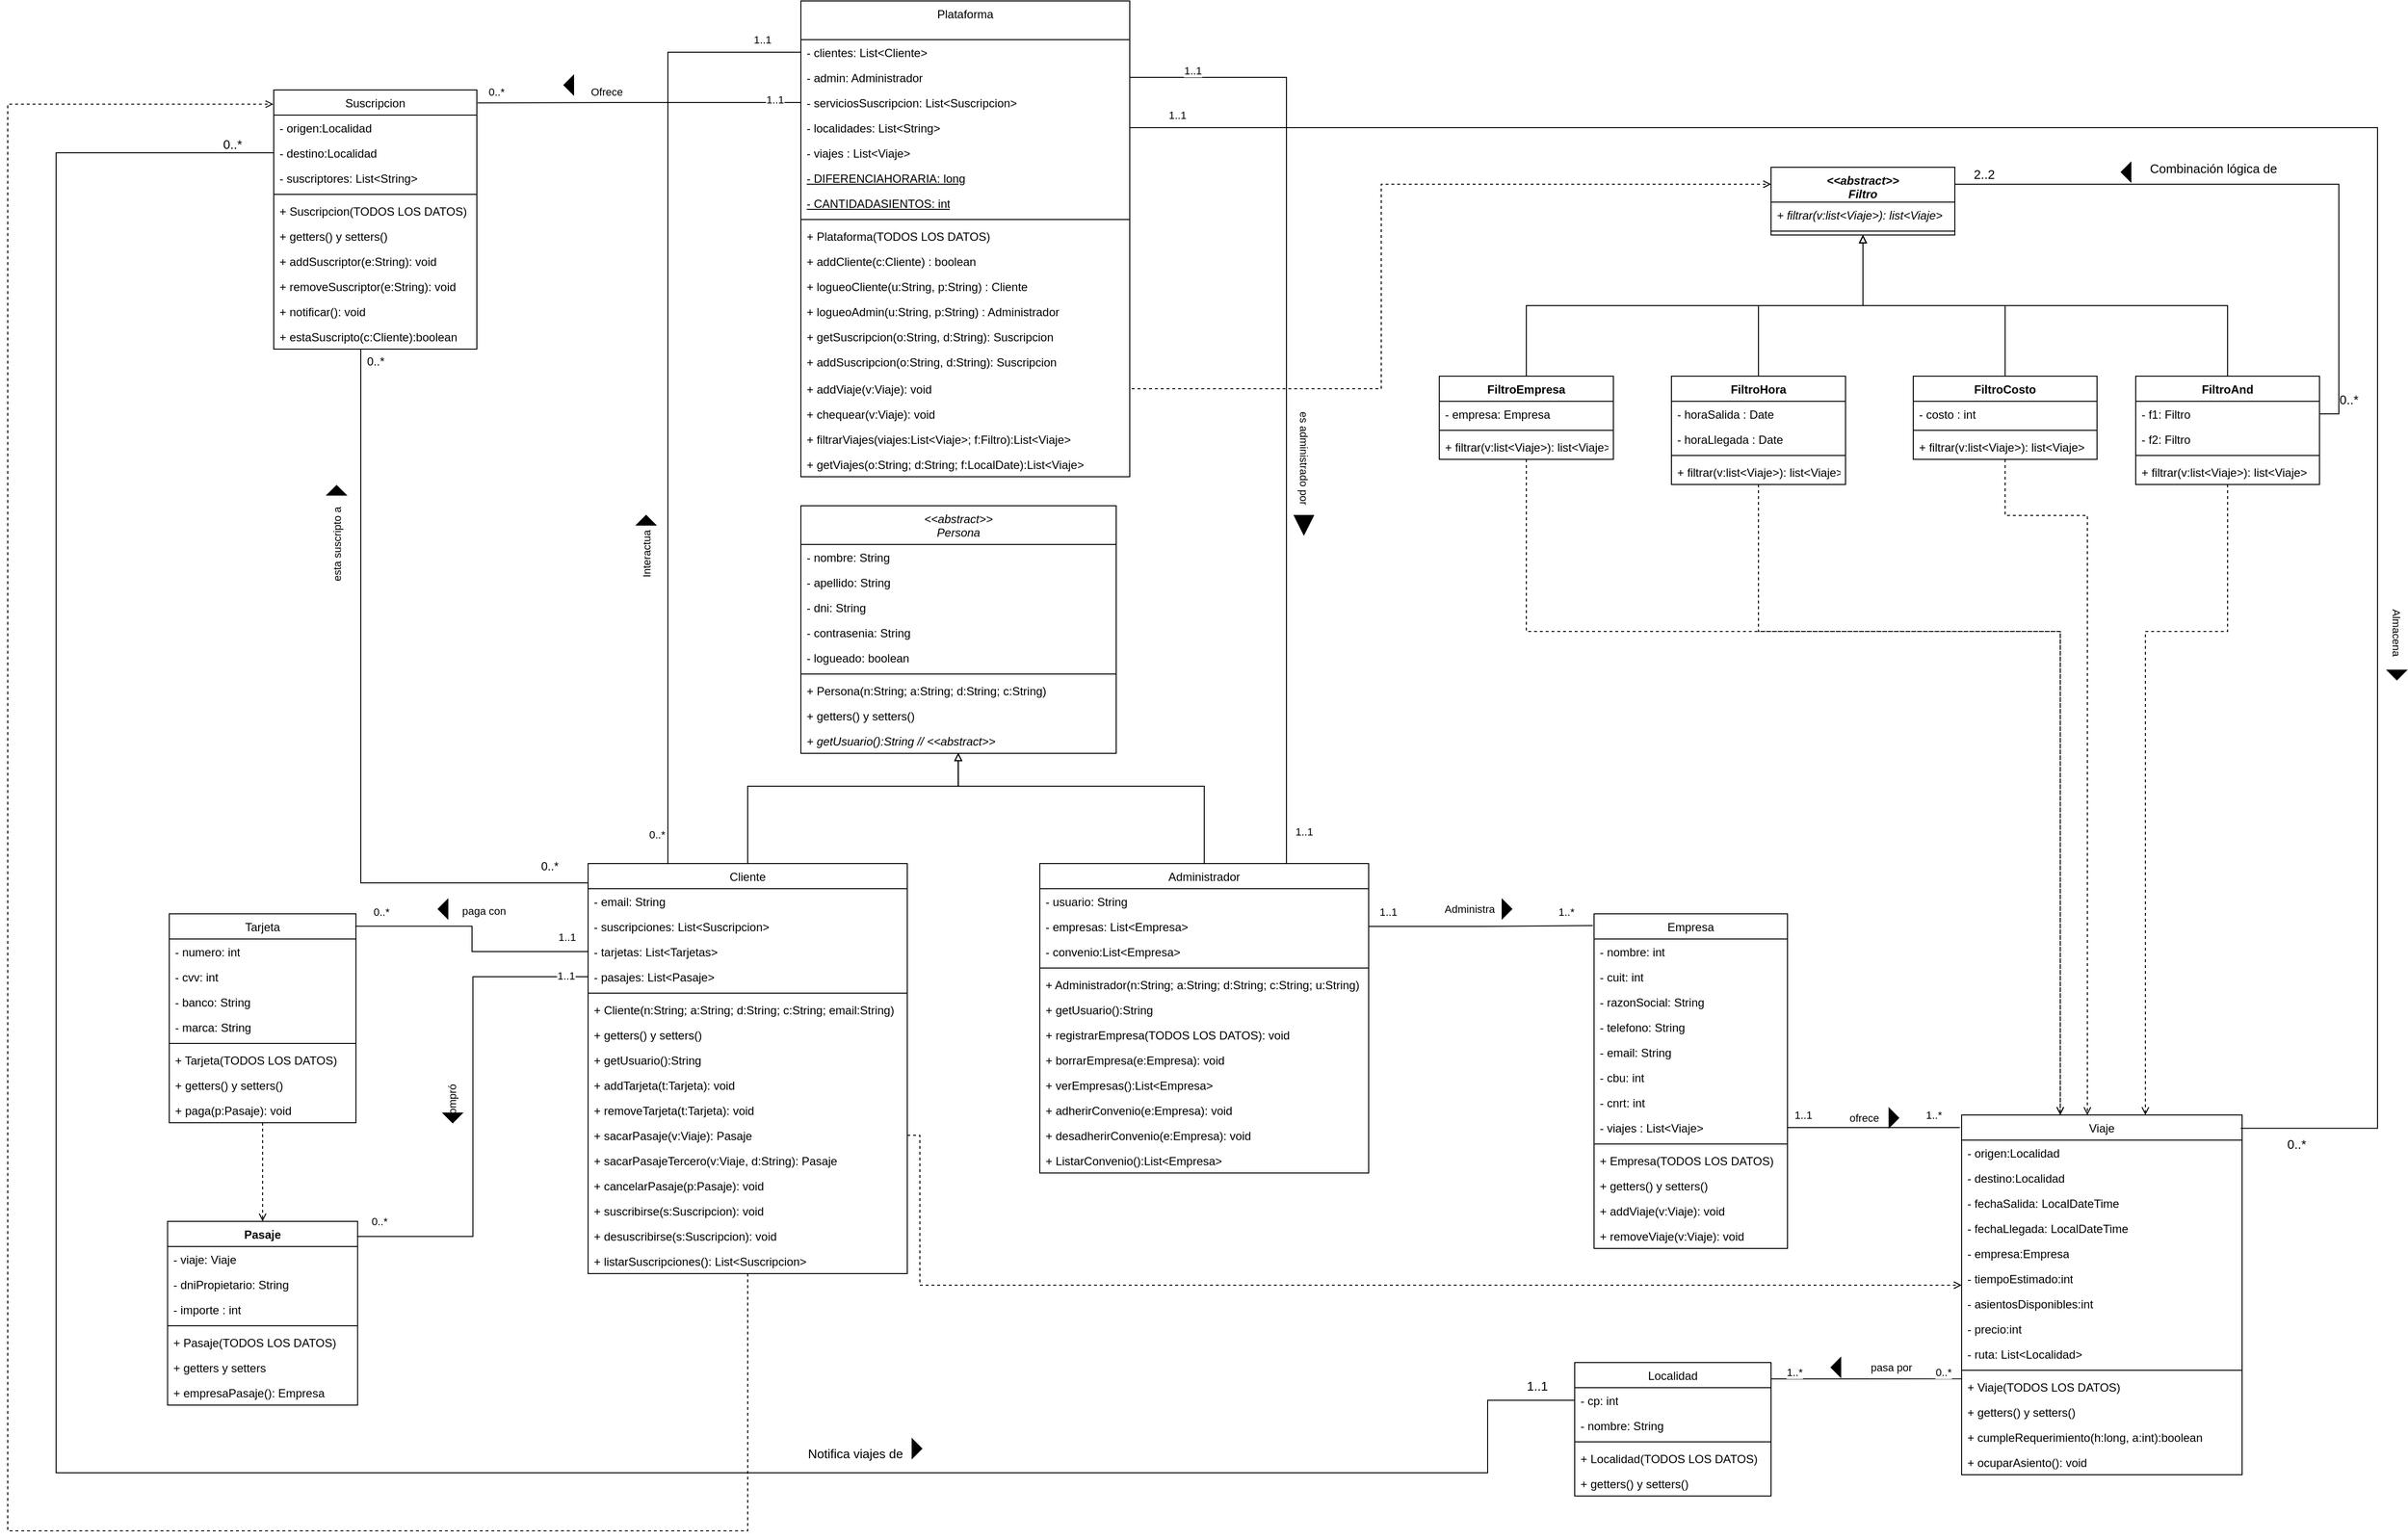 <mxfile version="21.3.8" type="device">
  <diagram name="Suscripcion" id="sMUK3PNrSEsyAG5NmKJG">
    <mxGraphModel dx="1508" dy="1548" grid="1" gridSize="10" guides="1" tooltips="1" connect="1" arrows="1" fold="1" page="1" pageScale="1" pageWidth="827" pageHeight="1169" math="0" shadow="0">
      <root>
        <mxCell id="0" />
        <mxCell id="1" parent="0" />
        <mxCell id="g4Eot4QQMoHcx_7rjaG8-11" value="&lt;i style=&quot;font-weight: normal;&quot;&gt;&amp;lt;&amp;lt;abstract&amp;gt;&amp;gt;&lt;br&gt;Persona&lt;/i&gt;" style="swimlane;fontStyle=1;align=center;verticalAlign=top;childLayout=stackLayout;horizontal=1;startSize=40;horizontalStack=0;resizeParent=1;resizeParentMax=0;resizeLast=0;collapsible=1;marginBottom=0;whiteSpace=wrap;html=1;" parent="1" vertex="1">
          <mxGeometry x="240" y="-370" width="326" height="256" as="geometry" />
        </mxCell>
        <mxCell id="g4Eot4QQMoHcx_7rjaG8-12" value="- nombre: String" style="text;strokeColor=none;fillColor=none;align=left;verticalAlign=top;spacingLeft=4;spacingRight=4;overflow=hidden;rotatable=0;points=[[0,0.5],[1,0.5]];portConstraint=eastwest;whiteSpace=wrap;html=1;" parent="g4Eot4QQMoHcx_7rjaG8-11" vertex="1">
          <mxGeometry y="40" width="326" height="26" as="geometry" />
        </mxCell>
        <mxCell id="g4Eot4QQMoHcx_7rjaG8-17" value="- apellido: String" style="text;strokeColor=none;fillColor=none;align=left;verticalAlign=top;spacingLeft=4;spacingRight=4;overflow=hidden;rotatable=0;points=[[0,0.5],[1,0.5]];portConstraint=eastwest;whiteSpace=wrap;html=1;" parent="g4Eot4QQMoHcx_7rjaG8-11" vertex="1">
          <mxGeometry y="66" width="326" height="26" as="geometry" />
        </mxCell>
        <mxCell id="g4Eot4QQMoHcx_7rjaG8-18" value="- dni: String" style="text;strokeColor=none;fillColor=none;align=left;verticalAlign=top;spacingLeft=4;spacingRight=4;overflow=hidden;rotatable=0;points=[[0,0.5],[1,0.5]];portConstraint=eastwest;whiteSpace=wrap;html=1;" parent="g4Eot4QQMoHcx_7rjaG8-11" vertex="1">
          <mxGeometry y="92" width="326" height="26" as="geometry" />
        </mxCell>
        <mxCell id="g4Eot4QQMoHcx_7rjaG8-27" value="- contrasenia: String" style="text;strokeColor=none;fillColor=none;align=left;verticalAlign=top;spacingLeft=4;spacingRight=4;overflow=hidden;rotatable=0;points=[[0,0.5],[1,0.5]];portConstraint=eastwest;whiteSpace=wrap;html=1;" parent="g4Eot4QQMoHcx_7rjaG8-11" vertex="1">
          <mxGeometry y="118" width="326" height="26" as="geometry" />
        </mxCell>
        <mxCell id="g4Eot4QQMoHcx_7rjaG8-36" value="- logueado: boolean" style="text;strokeColor=none;fillColor=none;align=left;verticalAlign=top;spacingLeft=4;spacingRight=4;overflow=hidden;rotatable=0;points=[[0,0.5],[1,0.5]];portConstraint=eastwest;whiteSpace=wrap;html=1;" parent="g4Eot4QQMoHcx_7rjaG8-11" vertex="1">
          <mxGeometry y="144" width="326" height="26" as="geometry" />
        </mxCell>
        <mxCell id="g4Eot4QQMoHcx_7rjaG8-13" value="" style="line;strokeWidth=1;fillColor=none;align=left;verticalAlign=middle;spacingTop=-1;spacingLeft=3;spacingRight=3;rotatable=0;labelPosition=right;points=[];portConstraint=eastwest;strokeColor=inherit;" parent="g4Eot4QQMoHcx_7rjaG8-11" vertex="1">
          <mxGeometry y="170" width="326" height="8" as="geometry" />
        </mxCell>
        <mxCell id="g4Eot4QQMoHcx_7rjaG8-14" value="+ Persona(n:String; a:String; d:String; c:String)" style="text;strokeColor=none;fillColor=none;align=left;verticalAlign=top;spacingLeft=4;spacingRight=4;overflow=hidden;rotatable=0;points=[[0,0.5],[1,0.5]];portConstraint=eastwest;whiteSpace=wrap;html=1;" parent="g4Eot4QQMoHcx_7rjaG8-11" vertex="1">
          <mxGeometry y="178" width="326" height="26" as="geometry" />
        </mxCell>
        <mxCell id="g4Eot4QQMoHcx_7rjaG8-33" value="+ getters() y setters()" style="text;strokeColor=none;fillColor=none;align=left;verticalAlign=top;spacingLeft=4;spacingRight=4;overflow=hidden;rotatable=0;points=[[0,0.5],[1,0.5]];portConstraint=eastwest;whiteSpace=wrap;html=1;" parent="g4Eot4QQMoHcx_7rjaG8-11" vertex="1">
          <mxGeometry y="204" width="326" height="26" as="geometry" />
        </mxCell>
        <mxCell id="g4Eot4QQMoHcx_7rjaG8-35" value="&lt;i&gt;+ getUsuario():String // &amp;lt;&amp;lt;abstract&amp;gt;&amp;gt;&lt;/i&gt;" style="text;strokeColor=none;fillColor=none;align=left;verticalAlign=top;spacingLeft=4;spacingRight=4;overflow=hidden;rotatable=0;points=[[0,0.5],[1,0.5]];portConstraint=eastwest;whiteSpace=wrap;html=1;" parent="g4Eot4QQMoHcx_7rjaG8-11" vertex="1">
          <mxGeometry y="230" width="326" height="26" as="geometry" />
        </mxCell>
        <mxCell id="x3Of2rWbky0JoNG_zmd--27" style="rounded=0;orthogonalLoop=1;jettySize=auto;html=1;entryX=0.499;entryY=0.981;entryDx=0;entryDy=0;entryPerimeter=0;endArrow=block;endFill=0;edgeStyle=orthogonalEdgeStyle;" parent="1" source="g4Eot4QQMoHcx_7rjaG8-20" target="g4Eot4QQMoHcx_7rjaG8-35" edge="1">
          <mxGeometry relative="1" as="geometry">
            <Array as="points">
              <mxPoint x="185" y="-80" />
              <mxPoint x="403" y="-80" />
            </Array>
          </mxGeometry>
        </mxCell>
        <mxCell id="x3Of2rWbky0JoNG_zmd--96" style="edgeStyle=orthogonalEdgeStyle;rounded=0;orthogonalLoop=1;jettySize=auto;html=1;endArrow=open;endFill=0;entryX=-0.002;entryY=0.055;entryDx=0;entryDy=0;entryPerimeter=0;dashed=1;" parent="1" source="g4Eot4QQMoHcx_7rjaG8-20" target="g4Eot4QQMoHcx_7rjaG8-112" edge="1">
          <mxGeometry relative="1" as="geometry">
            <mxPoint x="-350" y="-780" as="targetPoint" />
            <Array as="points">
              <mxPoint x="185" y="690" />
              <mxPoint x="-580" y="690" />
              <mxPoint x="-580" y="-785" />
            </Array>
          </mxGeometry>
        </mxCell>
        <mxCell id="SG2ow5iYYHxwz4wkMhHS-3" style="edgeStyle=orthogonalEdgeStyle;rounded=0;orthogonalLoop=1;jettySize=auto;html=1;endArrow=none;endFill=0;" parent="1" source="g4Eot4QQMoHcx_7rjaG8-20" target="g4Eot4QQMoHcx_7rjaG8-112" edge="1">
          <mxGeometry relative="1" as="geometry">
            <Array as="points">
              <mxPoint x="-215" y="20" />
            </Array>
          </mxGeometry>
        </mxCell>
        <mxCell id="g4Eot4QQMoHcx_7rjaG8-20" value="&lt;span style=&quot;font-weight: normal;&quot;&gt;Cliente&lt;/span&gt;" style="swimlane;fontStyle=1;align=center;verticalAlign=top;childLayout=stackLayout;horizontal=1;startSize=26;horizontalStack=0;resizeParent=1;resizeParentMax=0;resizeLast=0;collapsible=1;marginBottom=0;whiteSpace=wrap;html=1;" parent="1" vertex="1">
          <mxGeometry x="20" width="330" height="424" as="geometry">
            <mxRectangle x="134" y="100" width="70" height="26" as="alternateBounds" />
          </mxGeometry>
        </mxCell>
        <mxCell id="g4Eot4QQMoHcx_7rjaG8-21" value="- email: String" style="text;strokeColor=none;fillColor=none;align=left;verticalAlign=top;spacingLeft=4;spacingRight=4;overflow=hidden;rotatable=0;points=[[0,0.5],[1,0.5]];portConstraint=eastwest;whiteSpace=wrap;html=1;" parent="g4Eot4QQMoHcx_7rjaG8-20" vertex="1">
          <mxGeometry y="26" width="330" height="26" as="geometry" />
        </mxCell>
        <mxCell id="SG2ow5iYYHxwz4wkMhHS-2" value="- suscripciones: List&amp;lt;Suscripcion&amp;gt;" style="text;strokeColor=none;fillColor=none;align=left;verticalAlign=top;spacingLeft=4;spacingRight=4;overflow=hidden;rotatable=0;points=[[0,0.5],[1,0.5]];portConstraint=eastwest;whiteSpace=wrap;html=1;" parent="g4Eot4QQMoHcx_7rjaG8-20" vertex="1">
          <mxGeometry y="52" width="330" height="26" as="geometry" />
        </mxCell>
        <mxCell id="g4Eot4QQMoHcx_7rjaG8-22" value="- tarjetas: List&amp;lt;Tarjetas&amp;gt;" style="text;strokeColor=none;fillColor=none;align=left;verticalAlign=top;spacingLeft=4;spacingRight=4;overflow=hidden;rotatable=0;points=[[0,0.5],[1,0.5]];portConstraint=eastwest;whiteSpace=wrap;html=1;" parent="g4Eot4QQMoHcx_7rjaG8-20" vertex="1">
          <mxGeometry y="78" width="330" height="26" as="geometry" />
        </mxCell>
        <mxCell id="g4Eot4QQMoHcx_7rjaG8-43" value="- pasajes: List&amp;lt;Pasaje&amp;gt;" style="text;strokeColor=none;fillColor=none;align=left;verticalAlign=top;spacingLeft=4;spacingRight=4;overflow=hidden;rotatable=0;points=[[0,0.5],[1,0.5]];portConstraint=eastwest;whiteSpace=wrap;html=1;" parent="g4Eot4QQMoHcx_7rjaG8-20" vertex="1">
          <mxGeometry y="104" width="330" height="26" as="geometry" />
        </mxCell>
        <mxCell id="g4Eot4QQMoHcx_7rjaG8-25" value="" style="line;strokeWidth=1;fillColor=none;align=left;verticalAlign=middle;spacingTop=-1;spacingLeft=3;spacingRight=3;rotatable=0;labelPosition=right;points=[];portConstraint=eastwest;strokeColor=inherit;" parent="g4Eot4QQMoHcx_7rjaG8-20" vertex="1">
          <mxGeometry y="130" width="330" height="8" as="geometry" />
        </mxCell>
        <mxCell id="g4Eot4QQMoHcx_7rjaG8-26" value="+ Cliente(n:String; a:String; d:String; c:String; email:String)" style="text;strokeColor=none;fillColor=none;align=left;verticalAlign=top;spacingLeft=4;spacingRight=4;overflow=hidden;rotatable=0;points=[[0,0.5],[1,0.5]];portConstraint=eastwest;whiteSpace=wrap;html=1;" parent="g4Eot4QQMoHcx_7rjaG8-20" vertex="1">
          <mxGeometry y="138" width="330" height="26" as="geometry" />
        </mxCell>
        <mxCell id="g4Eot4QQMoHcx_7rjaG8-37" value="+ getters() y setters()" style="text;strokeColor=none;fillColor=none;align=left;verticalAlign=top;spacingLeft=4;spacingRight=4;overflow=hidden;rotatable=0;points=[[0,0.5],[1,0.5]];portConstraint=eastwest;whiteSpace=wrap;html=1;" parent="g4Eot4QQMoHcx_7rjaG8-20" vertex="1">
          <mxGeometry y="164" width="330" height="26" as="geometry" />
        </mxCell>
        <mxCell id="Bc5HI8XrtFJHQRRhhV1T-10" value="+ getUsuario():String&amp;nbsp;" style="text;strokeColor=none;fillColor=none;align=left;verticalAlign=top;spacingLeft=4;spacingRight=4;overflow=hidden;rotatable=0;points=[[0,0.5],[1,0.5]];portConstraint=eastwest;whiteSpace=wrap;html=1;" parent="g4Eot4QQMoHcx_7rjaG8-20" vertex="1">
          <mxGeometry y="190" width="330" height="26" as="geometry" />
        </mxCell>
        <mxCell id="g4Eot4QQMoHcx_7rjaG8-40" value="+ addTarjeta(t:Tarjeta): void" style="text;strokeColor=none;fillColor=none;align=left;verticalAlign=top;spacingLeft=4;spacingRight=4;overflow=hidden;rotatable=0;points=[[0,0.5],[1,0.5]];portConstraint=eastwest;whiteSpace=wrap;html=1;" parent="g4Eot4QQMoHcx_7rjaG8-20" vertex="1">
          <mxGeometry y="216" width="330" height="26" as="geometry" />
        </mxCell>
        <mxCell id="g4Eot4QQMoHcx_7rjaG8-41" value="+ removeTarjeta(t:Tarjeta): void" style="text;strokeColor=none;fillColor=none;align=left;verticalAlign=top;spacingLeft=4;spacingRight=4;overflow=hidden;rotatable=0;points=[[0,0.5],[1,0.5]];portConstraint=eastwest;whiteSpace=wrap;html=1;" parent="g4Eot4QQMoHcx_7rjaG8-20" vertex="1">
          <mxGeometry y="242" width="330" height="26" as="geometry" />
        </mxCell>
        <mxCell id="g4Eot4QQMoHcx_7rjaG8-44" value="+ sacarPasaje(v:Viaje): Pasaje" style="text;strokeColor=none;fillColor=none;align=left;verticalAlign=top;spacingLeft=4;spacingRight=4;overflow=hidden;rotatable=0;points=[[0,0.5],[1,0.5]];portConstraint=eastwest;whiteSpace=wrap;html=1;" parent="g4Eot4QQMoHcx_7rjaG8-20" vertex="1">
          <mxGeometry y="268" width="330" height="26" as="geometry" />
        </mxCell>
        <mxCell id="x3Of2rWbky0JoNG_zmd--41" value="+ sacarPasajeTercero(v:Viaje, d:String): Pasaje" style="text;strokeColor=none;fillColor=none;align=left;verticalAlign=top;spacingLeft=4;spacingRight=4;overflow=hidden;rotatable=0;points=[[0,0.5],[1,0.5]];portConstraint=eastwest;whiteSpace=wrap;html=1;" parent="g4Eot4QQMoHcx_7rjaG8-20" vertex="1">
          <mxGeometry y="294" width="330" height="26" as="geometry" />
        </mxCell>
        <mxCell id="g4Eot4QQMoHcx_7rjaG8-45" value="+ cancelarPasaje(p:Pasaje): void" style="text;strokeColor=none;fillColor=none;align=left;verticalAlign=top;spacingLeft=4;spacingRight=4;overflow=hidden;rotatable=0;points=[[0,0.5],[1,0.5]];portConstraint=eastwest;whiteSpace=wrap;html=1;" parent="g4Eot4QQMoHcx_7rjaG8-20" vertex="1">
          <mxGeometry y="320" width="330" height="26" as="geometry" />
        </mxCell>
        <mxCell id="g4Eot4QQMoHcx_7rjaG8-47" value="+ suscribirse(s:Suscripcion): void" style="text;strokeColor=none;fillColor=none;align=left;verticalAlign=top;spacingLeft=4;spacingRight=4;overflow=hidden;rotatable=0;points=[[0,0.5],[1,0.5]];portConstraint=eastwest;whiteSpace=wrap;html=1;" parent="g4Eot4QQMoHcx_7rjaG8-20" vertex="1">
          <mxGeometry y="346" width="330" height="26" as="geometry" />
        </mxCell>
        <mxCell id="g4Eot4QQMoHcx_7rjaG8-48" value="+ desuscribirse(s:Suscripcion): void" style="text;strokeColor=none;fillColor=none;align=left;verticalAlign=top;spacingLeft=4;spacingRight=4;overflow=hidden;rotatable=0;points=[[0,0.5],[1,0.5]];portConstraint=eastwest;whiteSpace=wrap;html=1;" parent="g4Eot4QQMoHcx_7rjaG8-20" vertex="1">
          <mxGeometry y="372" width="330" height="26" as="geometry" />
        </mxCell>
        <mxCell id="SG2ow5iYYHxwz4wkMhHS-9" value="+ listarSuscripciones(): List&amp;lt;Suscripcion&amp;gt;" style="text;strokeColor=none;fillColor=none;align=left;verticalAlign=top;spacingLeft=4;spacingRight=4;overflow=hidden;rotatable=0;points=[[0,0.5],[1,0.5]];portConstraint=eastwest;whiteSpace=wrap;html=1;" parent="g4Eot4QQMoHcx_7rjaG8-20" vertex="1">
          <mxGeometry y="398" width="330" height="26" as="geometry" />
        </mxCell>
        <mxCell id="x3Of2rWbky0JoNG_zmd--28" style="edgeStyle=orthogonalEdgeStyle;rounded=0;orthogonalLoop=1;jettySize=auto;html=1;entryX=0.499;entryY=0.981;entryDx=0;entryDy=0;entryPerimeter=0;endArrow=block;endFill=0;" parent="1" source="g4Eot4QQMoHcx_7rjaG8-28" target="g4Eot4QQMoHcx_7rjaG8-35" edge="1">
          <mxGeometry relative="1" as="geometry">
            <Array as="points">
              <mxPoint x="657" y="-80" />
              <mxPoint x="403" y="-80" />
            </Array>
          </mxGeometry>
        </mxCell>
        <mxCell id="g4Eot4QQMoHcx_7rjaG8-28" value="&lt;span style=&quot;font-weight: normal;&quot;&gt;Administrador&lt;/span&gt;" style="swimlane;fontStyle=1;align=center;verticalAlign=top;childLayout=stackLayout;horizontal=1;startSize=26;horizontalStack=0;resizeParent=1;resizeParentMax=0;resizeLast=0;collapsible=1;marginBottom=0;whiteSpace=wrap;html=1;" parent="1" vertex="1">
          <mxGeometry x="487" width="340" height="320" as="geometry" />
        </mxCell>
        <mxCell id="g4Eot4QQMoHcx_7rjaG8-29" value="- usuario: String" style="text;strokeColor=none;fillColor=none;align=left;verticalAlign=top;spacingLeft=4;spacingRight=4;overflow=hidden;rotatable=0;points=[[0,0.5],[1,0.5]];portConstraint=eastwest;whiteSpace=wrap;html=1;" parent="g4Eot4QQMoHcx_7rjaG8-28" vertex="1">
          <mxGeometry y="26" width="340" height="26" as="geometry" />
        </mxCell>
        <mxCell id="g4Eot4QQMoHcx_7rjaG8-140" value="- empresas: List&amp;lt;Empresa&amp;gt;" style="text;strokeColor=none;fillColor=none;align=left;verticalAlign=top;spacingLeft=4;spacingRight=4;overflow=hidden;rotatable=0;points=[[0,0.5],[1,0.5]];portConstraint=eastwest;whiteSpace=wrap;html=1;" parent="g4Eot4QQMoHcx_7rjaG8-28" vertex="1">
          <mxGeometry y="52" width="340" height="26" as="geometry" />
        </mxCell>
        <mxCell id="g4Eot4QQMoHcx_7rjaG8-150" value="- convenio:List&amp;lt;Empresa&amp;gt;" style="text;strokeColor=none;fillColor=none;align=left;verticalAlign=top;spacingLeft=4;spacingRight=4;overflow=hidden;rotatable=0;points=[[0,0.5],[1,0.5]];portConstraint=eastwest;whiteSpace=wrap;html=1;" parent="g4Eot4QQMoHcx_7rjaG8-28" vertex="1">
          <mxGeometry y="78" width="340" height="26" as="geometry" />
        </mxCell>
        <mxCell id="g4Eot4QQMoHcx_7rjaG8-31" value="" style="line;strokeWidth=1;fillColor=none;align=left;verticalAlign=middle;spacingTop=-1;spacingLeft=3;spacingRight=3;rotatable=0;labelPosition=right;points=[];portConstraint=eastwest;strokeColor=inherit;" parent="g4Eot4QQMoHcx_7rjaG8-28" vertex="1">
          <mxGeometry y="104" width="340" height="8" as="geometry" />
        </mxCell>
        <mxCell id="g4Eot4QQMoHcx_7rjaG8-32" value="+ Administrador(n:String; a:String; d:String; c:String; u:String)" style="text;strokeColor=none;fillColor=none;align=left;verticalAlign=top;spacingLeft=4;spacingRight=4;overflow=hidden;rotatable=0;points=[[0,0.5],[1,0.5]];portConstraint=eastwest;whiteSpace=wrap;html=1;" parent="g4Eot4QQMoHcx_7rjaG8-28" vertex="1">
          <mxGeometry y="112" width="340" height="26" as="geometry" />
        </mxCell>
        <mxCell id="g4Eot4QQMoHcx_7rjaG8-49" value="+ getUsuario():String" style="text;strokeColor=none;fillColor=none;align=left;verticalAlign=top;spacingLeft=4;spacingRight=4;overflow=hidden;rotatable=0;points=[[0,0.5],[1,0.5]];portConstraint=eastwest;whiteSpace=wrap;html=1;" parent="g4Eot4QQMoHcx_7rjaG8-28" vertex="1">
          <mxGeometry y="138" width="340" height="26" as="geometry" />
        </mxCell>
        <mxCell id="g4Eot4QQMoHcx_7rjaG8-53" value="+ registrarEmpresa(TODOS LOS DATOS): void" style="text;strokeColor=none;fillColor=none;align=left;verticalAlign=top;spacingLeft=4;spacingRight=4;overflow=hidden;rotatable=0;points=[[0,0.5],[1,0.5]];portConstraint=eastwest;whiteSpace=wrap;html=1;" parent="g4Eot4QQMoHcx_7rjaG8-28" vertex="1">
          <mxGeometry y="164" width="340" height="26" as="geometry" />
        </mxCell>
        <mxCell id="g4Eot4QQMoHcx_7rjaG8-54" value="+ borrarEmpresa(e:Empresa): void" style="text;strokeColor=none;fillColor=none;align=left;verticalAlign=top;spacingLeft=4;spacingRight=4;overflow=hidden;rotatable=0;points=[[0,0.5],[1,0.5]];portConstraint=eastwest;whiteSpace=wrap;html=1;" parent="g4Eot4QQMoHcx_7rjaG8-28" vertex="1">
          <mxGeometry y="190" width="340" height="26" as="geometry" />
        </mxCell>
        <mxCell id="g4Eot4QQMoHcx_7rjaG8-55" value="+ verEmpresas():List&amp;lt;Empresa&amp;gt;" style="text;strokeColor=none;fillColor=none;align=left;verticalAlign=top;spacingLeft=4;spacingRight=4;overflow=hidden;rotatable=0;points=[[0,0.5],[1,0.5]];portConstraint=eastwest;whiteSpace=wrap;html=1;" parent="g4Eot4QQMoHcx_7rjaG8-28" vertex="1">
          <mxGeometry y="216" width="340" height="26" as="geometry" />
        </mxCell>
        <mxCell id="g4Eot4QQMoHcx_7rjaG8-56" value="+ adherirConvenio(e:Empresa): void" style="text;strokeColor=none;fillColor=none;align=left;verticalAlign=top;spacingLeft=4;spacingRight=4;overflow=hidden;rotatable=0;points=[[0,0.5],[1,0.5]];portConstraint=eastwest;whiteSpace=wrap;html=1;" parent="g4Eot4QQMoHcx_7rjaG8-28" vertex="1">
          <mxGeometry y="242" width="340" height="26" as="geometry" />
        </mxCell>
        <mxCell id="g4Eot4QQMoHcx_7rjaG8-57" value="+ desadherirConvenio(e:Empresa): void" style="text;strokeColor=none;fillColor=none;align=left;verticalAlign=top;spacingLeft=4;spacingRight=4;overflow=hidden;rotatable=0;points=[[0,0.5],[1,0.5]];portConstraint=eastwest;whiteSpace=wrap;html=1;" parent="g4Eot4QQMoHcx_7rjaG8-28" vertex="1">
          <mxGeometry y="268" width="340" height="26" as="geometry" />
        </mxCell>
        <mxCell id="x3Of2rWbky0JoNG_zmd--2" value="+ ListarConvenio():List&amp;lt;Empresa&amp;gt;" style="text;strokeColor=none;fillColor=none;align=left;verticalAlign=top;spacingLeft=4;spacingRight=4;overflow=hidden;rotatable=0;points=[[0,0.5],[1,0.5]];portConstraint=eastwest;whiteSpace=wrap;html=1;" parent="g4Eot4QQMoHcx_7rjaG8-28" vertex="1">
          <mxGeometry y="294" width="340" height="26" as="geometry" />
        </mxCell>
        <mxCell id="x3Of2rWbky0JoNG_zmd--52" style="edgeStyle=orthogonalEdgeStyle;rounded=0;orthogonalLoop=1;jettySize=auto;html=1;entryX=0.5;entryY=0;entryDx=0;entryDy=0;endArrow=open;endFill=0;dashed=1;" parent="1" source="g4Eot4QQMoHcx_7rjaG8-58" target="x3Of2rWbky0JoNG_zmd--35" edge="1">
          <mxGeometry relative="1" as="geometry" />
        </mxCell>
        <mxCell id="g4Eot4QQMoHcx_7rjaG8-58" value="&lt;span style=&quot;font-weight: normal;&quot;&gt;Tarjeta&lt;/span&gt;" style="swimlane;fontStyle=1;align=center;verticalAlign=top;childLayout=stackLayout;horizontal=1;startSize=26;horizontalStack=0;resizeParent=1;resizeParentMax=0;resizeLast=0;collapsible=1;marginBottom=0;whiteSpace=wrap;html=1;" parent="1" vertex="1">
          <mxGeometry x="-413" y="52" width="193" height="216" as="geometry">
            <mxRectangle x="-280" y="40" width="70" height="26" as="alternateBounds" />
          </mxGeometry>
        </mxCell>
        <mxCell id="g4Eot4QQMoHcx_7rjaG8-59" value="- numero: int" style="text;strokeColor=none;fillColor=none;align=left;verticalAlign=top;spacingLeft=4;spacingRight=4;overflow=hidden;rotatable=0;points=[[0,0.5],[1,0.5]];portConstraint=eastwest;whiteSpace=wrap;html=1;" parent="g4Eot4QQMoHcx_7rjaG8-58" vertex="1">
          <mxGeometry y="26" width="193" height="26" as="geometry" />
        </mxCell>
        <mxCell id="g4Eot4QQMoHcx_7rjaG8-71" value="- cvv: int" style="text;strokeColor=none;fillColor=none;align=left;verticalAlign=top;spacingLeft=4;spacingRight=4;overflow=hidden;rotatable=0;points=[[0,0.5],[1,0.5]];portConstraint=eastwest;whiteSpace=wrap;html=1;" parent="g4Eot4QQMoHcx_7rjaG8-58" vertex="1">
          <mxGeometry y="52" width="193" height="26" as="geometry" />
        </mxCell>
        <mxCell id="g4Eot4QQMoHcx_7rjaG8-69" value="- banco: String" style="text;strokeColor=none;fillColor=none;align=left;verticalAlign=top;spacingLeft=4;spacingRight=4;overflow=hidden;rotatable=0;points=[[0,0.5],[1,0.5]];portConstraint=eastwest;whiteSpace=wrap;html=1;" parent="g4Eot4QQMoHcx_7rjaG8-58" vertex="1">
          <mxGeometry y="78" width="193" height="26" as="geometry" />
        </mxCell>
        <mxCell id="g4Eot4QQMoHcx_7rjaG8-70" value="- marca: String" style="text;strokeColor=none;fillColor=none;align=left;verticalAlign=top;spacingLeft=4;spacingRight=4;overflow=hidden;rotatable=0;points=[[0,0.5],[1,0.5]];portConstraint=eastwest;whiteSpace=wrap;html=1;" parent="g4Eot4QQMoHcx_7rjaG8-58" vertex="1">
          <mxGeometry y="104" width="193" height="26" as="geometry" />
        </mxCell>
        <mxCell id="g4Eot4QQMoHcx_7rjaG8-60" value="" style="line;strokeWidth=1;fillColor=none;align=left;verticalAlign=middle;spacingTop=-1;spacingLeft=3;spacingRight=3;rotatable=0;labelPosition=right;points=[];portConstraint=eastwest;strokeColor=inherit;" parent="g4Eot4QQMoHcx_7rjaG8-58" vertex="1">
          <mxGeometry y="130" width="193" height="8" as="geometry" />
        </mxCell>
        <mxCell id="g4Eot4QQMoHcx_7rjaG8-61" value="+ Tarjeta(TODOS LOS DATOS)" style="text;strokeColor=none;fillColor=none;align=left;verticalAlign=top;spacingLeft=4;spacingRight=4;overflow=hidden;rotatable=0;points=[[0,0.5],[1,0.5]];portConstraint=eastwest;whiteSpace=wrap;html=1;" parent="g4Eot4QQMoHcx_7rjaG8-58" vertex="1">
          <mxGeometry y="138" width="193" height="26" as="geometry" />
        </mxCell>
        <mxCell id="g4Eot4QQMoHcx_7rjaG8-62" value="+ getters() y setters()" style="text;strokeColor=none;fillColor=none;align=left;verticalAlign=top;spacingLeft=4;spacingRight=4;overflow=hidden;rotatable=0;points=[[0,0.5],[1,0.5]];portConstraint=eastwest;whiteSpace=wrap;html=1;" parent="g4Eot4QQMoHcx_7rjaG8-58" vertex="1">
          <mxGeometry y="164" width="193" height="26" as="geometry" />
        </mxCell>
        <mxCell id="g4Eot4QQMoHcx_7rjaG8-73" value="+ paga(p:Pasaje): void" style="text;strokeColor=none;fillColor=none;align=left;verticalAlign=top;spacingLeft=4;spacingRight=4;overflow=hidden;rotatable=0;points=[[0,0.5],[1,0.5]];portConstraint=eastwest;whiteSpace=wrap;html=1;" parent="g4Eot4QQMoHcx_7rjaG8-58" vertex="1">
          <mxGeometry y="190" width="193" height="26" as="geometry" />
        </mxCell>
        <mxCell id="g4Eot4QQMoHcx_7rjaG8-74" value="&lt;span style=&quot;font-weight: normal;&quot;&gt;Viaje&lt;/span&gt;" style="swimlane;fontStyle=1;align=center;verticalAlign=top;childLayout=stackLayout;horizontal=1;startSize=26;horizontalStack=0;resizeParent=1;resizeParentMax=0;resizeLast=0;collapsible=1;marginBottom=0;whiteSpace=wrap;html=1;" parent="1" vertex="1">
          <mxGeometry x="1440" y="260" width="290" height="372" as="geometry">
            <mxRectangle x="1510" y="52" width="60" height="26" as="alternateBounds" />
          </mxGeometry>
        </mxCell>
        <mxCell id="g4Eot4QQMoHcx_7rjaG8-75" value="- origen:Localidad" style="text;strokeColor=none;fillColor=none;align=left;verticalAlign=top;spacingLeft=4;spacingRight=4;overflow=hidden;rotatable=0;points=[[0,0.5],[1,0.5]];portConstraint=eastwest;whiteSpace=wrap;html=1;" parent="g4Eot4QQMoHcx_7rjaG8-74" vertex="1">
          <mxGeometry y="26" width="290" height="26" as="geometry" />
        </mxCell>
        <mxCell id="g4Eot4QQMoHcx_7rjaG8-76" value="- destino:Localidad" style="text;strokeColor=none;fillColor=none;align=left;verticalAlign=top;spacingLeft=4;spacingRight=4;overflow=hidden;rotatable=0;points=[[0,0.5],[1,0.5]];portConstraint=eastwest;whiteSpace=wrap;html=1;" parent="g4Eot4QQMoHcx_7rjaG8-74" vertex="1">
          <mxGeometry y="52" width="290" height="26" as="geometry" />
        </mxCell>
        <mxCell id="g4Eot4QQMoHcx_7rjaG8-77" value="- fechaSalida: LocalDateTime" style="text;strokeColor=none;fillColor=none;align=left;verticalAlign=top;spacingLeft=4;spacingRight=4;overflow=hidden;rotatable=0;points=[[0,0.5],[1,0.5]];portConstraint=eastwest;whiteSpace=wrap;html=1;" parent="g4Eot4QQMoHcx_7rjaG8-74" vertex="1">
          <mxGeometry y="78" width="290" height="26" as="geometry" />
        </mxCell>
        <mxCell id="g4Eot4QQMoHcx_7rjaG8-84" value="- fechaLlegada: LocalDateTime" style="text;strokeColor=none;fillColor=none;align=left;verticalAlign=top;spacingLeft=4;spacingRight=4;overflow=hidden;rotatable=0;points=[[0,0.5],[1,0.5]];portConstraint=eastwest;whiteSpace=wrap;html=1;" parent="g4Eot4QQMoHcx_7rjaG8-74" vertex="1">
          <mxGeometry y="104" width="290" height="26" as="geometry" />
        </mxCell>
        <mxCell id="g4Eot4QQMoHcx_7rjaG8-78" value="- empresa:Empresa" style="text;strokeColor=none;fillColor=none;align=left;verticalAlign=top;spacingLeft=4;spacingRight=4;overflow=hidden;rotatable=0;points=[[0,0.5],[1,0.5]];portConstraint=eastwest;whiteSpace=wrap;html=1;" parent="g4Eot4QQMoHcx_7rjaG8-74" vertex="1">
          <mxGeometry y="130" width="290" height="26" as="geometry" />
        </mxCell>
        <mxCell id="g4Eot4QQMoHcx_7rjaG8-137" value="- tiempoEstimado:int" style="text;strokeColor=none;fillColor=none;align=left;verticalAlign=top;spacingLeft=4;spacingRight=4;overflow=hidden;rotatable=0;points=[[0,0.5],[1,0.5]];portConstraint=eastwest;whiteSpace=wrap;html=1;" parent="g4Eot4QQMoHcx_7rjaG8-74" vertex="1">
          <mxGeometry y="156" width="290" height="26" as="geometry" />
        </mxCell>
        <mxCell id="x3Of2rWbky0JoNG_zmd--73" value="- asientosDisponibles:int" style="text;strokeColor=none;fillColor=none;align=left;verticalAlign=top;spacingLeft=4;spacingRight=4;overflow=hidden;rotatable=0;points=[[0,0.5],[1,0.5]];portConstraint=eastwest;whiteSpace=wrap;html=1;" parent="g4Eot4QQMoHcx_7rjaG8-74" vertex="1">
          <mxGeometry y="182" width="290" height="26" as="geometry" />
        </mxCell>
        <mxCell id="g4Eot4QQMoHcx_7rjaG8-83" value="- precio:int" style="text;strokeColor=none;fillColor=none;align=left;verticalAlign=top;spacingLeft=4;spacingRight=4;overflow=hidden;rotatable=0;points=[[0,0.5],[1,0.5]];portConstraint=eastwest;whiteSpace=wrap;html=1;" parent="g4Eot4QQMoHcx_7rjaG8-74" vertex="1">
          <mxGeometry y="208" width="290" height="26" as="geometry" />
        </mxCell>
        <mxCell id="g4Eot4QQMoHcx_7rjaG8-86" value="- ruta: List&amp;lt;Localidad&amp;gt;" style="text;strokeColor=none;fillColor=none;align=left;verticalAlign=top;spacingLeft=4;spacingRight=4;overflow=hidden;rotatable=0;points=[[0,0.5],[1,0.5]];portConstraint=eastwest;whiteSpace=wrap;html=1;" parent="g4Eot4QQMoHcx_7rjaG8-74" vertex="1">
          <mxGeometry y="234" width="290" height="26" as="geometry" />
        </mxCell>
        <mxCell id="g4Eot4QQMoHcx_7rjaG8-79" value="" style="line;strokeWidth=1;fillColor=none;align=left;verticalAlign=middle;spacingTop=-1;spacingLeft=3;spacingRight=3;rotatable=0;labelPosition=right;points=[];portConstraint=eastwest;strokeColor=inherit;" parent="g4Eot4QQMoHcx_7rjaG8-74" vertex="1">
          <mxGeometry y="260" width="290" height="8" as="geometry" />
        </mxCell>
        <mxCell id="g4Eot4QQMoHcx_7rjaG8-80" value="+ Viaje(TODOS LOS DATOS)" style="text;strokeColor=none;fillColor=none;align=left;verticalAlign=top;spacingLeft=4;spacingRight=4;overflow=hidden;rotatable=0;points=[[0,0.5],[1,0.5]];portConstraint=eastwest;whiteSpace=wrap;html=1;" parent="g4Eot4QQMoHcx_7rjaG8-74" vertex="1">
          <mxGeometry y="268" width="290" height="26" as="geometry" />
        </mxCell>
        <mxCell id="g4Eot4QQMoHcx_7rjaG8-81" value="+ getters() y setters()" style="text;strokeColor=none;fillColor=none;align=left;verticalAlign=top;spacingLeft=4;spacingRight=4;overflow=hidden;rotatable=0;points=[[0,0.5],[1,0.5]];portConstraint=eastwest;whiteSpace=wrap;html=1;" parent="g4Eot4QQMoHcx_7rjaG8-74" vertex="1">
          <mxGeometry y="294" width="290" height="26" as="geometry" />
        </mxCell>
        <mxCell id="g4Eot4QQMoHcx_7rjaG8-125" value="+ cumpleRequerimiento(h:long, a:int):boolean" style="text;strokeColor=none;fillColor=none;align=left;verticalAlign=top;spacingLeft=4;spacingRight=4;overflow=hidden;rotatable=0;points=[[0,0.5],[1,0.5]];portConstraint=eastwest;whiteSpace=wrap;html=1;" parent="g4Eot4QQMoHcx_7rjaG8-74" vertex="1">
          <mxGeometry y="320" width="290" height="26" as="geometry" />
        </mxCell>
        <mxCell id="SG2ow5iYYHxwz4wkMhHS-1" value="+ ocuparAsiento(): void" style="text;strokeColor=none;fillColor=none;align=left;verticalAlign=top;spacingLeft=4;spacingRight=4;overflow=hidden;rotatable=0;points=[[0,0.5],[1,0.5]];portConstraint=eastwest;whiteSpace=wrap;html=1;" parent="g4Eot4QQMoHcx_7rjaG8-74" vertex="1">
          <mxGeometry y="346" width="290" height="26" as="geometry" />
        </mxCell>
        <mxCell id="g4Eot4QQMoHcx_7rjaG8-87" value="&lt;span style=&quot;font-weight: normal;&quot;&gt;Localidad&lt;/span&gt;" style="swimlane;fontStyle=1;align=center;verticalAlign=top;childLayout=stackLayout;horizontal=1;startSize=26;horizontalStack=0;resizeParent=1;resizeParentMax=0;resizeLast=0;collapsible=1;marginBottom=0;whiteSpace=wrap;html=1;" parent="1" vertex="1">
          <mxGeometry x="1040" y="516" width="203" height="138" as="geometry">
            <mxRectangle x="1120" y="480" width="80" height="26" as="alternateBounds" />
          </mxGeometry>
        </mxCell>
        <mxCell id="g4Eot4QQMoHcx_7rjaG8-88" value="- cp: int" style="text;strokeColor=none;fillColor=none;align=left;verticalAlign=top;spacingLeft=4;spacingRight=4;overflow=hidden;rotatable=0;points=[[0,0.5],[1,0.5]];portConstraint=eastwest;whiteSpace=wrap;html=1;" parent="g4Eot4QQMoHcx_7rjaG8-87" vertex="1">
          <mxGeometry y="26" width="203" height="26" as="geometry" />
        </mxCell>
        <mxCell id="g4Eot4QQMoHcx_7rjaG8-89" value="- nombre: String" style="text;strokeColor=none;fillColor=none;align=left;verticalAlign=top;spacingLeft=4;spacingRight=4;overflow=hidden;rotatable=0;points=[[0,0.5],[1,0.5]];portConstraint=eastwest;whiteSpace=wrap;html=1;" parent="g4Eot4QQMoHcx_7rjaG8-87" vertex="1">
          <mxGeometry y="52" width="203" height="26" as="geometry" />
        </mxCell>
        <mxCell id="g4Eot4QQMoHcx_7rjaG8-96" value="" style="line;strokeWidth=1;fillColor=none;align=left;verticalAlign=middle;spacingTop=-1;spacingLeft=3;spacingRight=3;rotatable=0;labelPosition=right;points=[];portConstraint=eastwest;strokeColor=inherit;" parent="g4Eot4QQMoHcx_7rjaG8-87" vertex="1">
          <mxGeometry y="78" width="203" height="8" as="geometry" />
        </mxCell>
        <mxCell id="g4Eot4QQMoHcx_7rjaG8-97" value="+ Localidad(TODOS LOS DATOS)" style="text;strokeColor=none;fillColor=none;align=left;verticalAlign=top;spacingLeft=4;spacingRight=4;overflow=hidden;rotatable=0;points=[[0,0.5],[1,0.5]];portConstraint=eastwest;whiteSpace=wrap;html=1;" parent="g4Eot4QQMoHcx_7rjaG8-87" vertex="1">
          <mxGeometry y="86" width="203" height="26" as="geometry" />
        </mxCell>
        <mxCell id="g4Eot4QQMoHcx_7rjaG8-98" value="+ getters() y setters()" style="text;strokeColor=none;fillColor=none;align=left;verticalAlign=top;spacingLeft=4;spacingRight=4;overflow=hidden;rotatable=0;points=[[0,0.5],[1,0.5]];portConstraint=eastwest;whiteSpace=wrap;html=1;" parent="g4Eot4QQMoHcx_7rjaG8-87" vertex="1">
          <mxGeometry y="112" width="203" height="26" as="geometry" />
        </mxCell>
        <mxCell id="g4Eot4QQMoHcx_7rjaG8-99" value="&lt;span style=&quot;font-weight: normal;&quot;&gt;Empresa&lt;/span&gt;" style="swimlane;fontStyle=1;align=center;verticalAlign=top;childLayout=stackLayout;horizontal=1;startSize=26;horizontalStack=0;resizeParent=1;resizeParentMax=0;resizeLast=0;collapsible=1;marginBottom=0;whiteSpace=wrap;html=1;" parent="1" vertex="1">
          <mxGeometry x="1060" y="52" width="200" height="346" as="geometry">
            <mxRectangle x="1060" width="80" height="26" as="alternateBounds" />
          </mxGeometry>
        </mxCell>
        <mxCell id="g4Eot4QQMoHcx_7rjaG8-100" value="- nombre: int" style="text;strokeColor=none;fillColor=none;align=left;verticalAlign=top;spacingLeft=4;spacingRight=4;overflow=hidden;rotatable=0;points=[[0,0.5],[1,0.5]];portConstraint=eastwest;whiteSpace=wrap;html=1;" parent="g4Eot4QQMoHcx_7rjaG8-99" vertex="1">
          <mxGeometry y="26" width="200" height="26" as="geometry" />
        </mxCell>
        <mxCell id="g4Eot4QQMoHcx_7rjaG8-101" value="- cuit: int" style="text;strokeColor=none;fillColor=none;align=left;verticalAlign=top;spacingLeft=4;spacingRight=4;overflow=hidden;rotatable=0;points=[[0,0.5],[1,0.5]];portConstraint=eastwest;whiteSpace=wrap;html=1;" parent="g4Eot4QQMoHcx_7rjaG8-99" vertex="1">
          <mxGeometry y="52" width="200" height="26" as="geometry" />
        </mxCell>
        <mxCell id="g4Eot4QQMoHcx_7rjaG8-102" value="- razonSocial: String" style="text;strokeColor=none;fillColor=none;align=left;verticalAlign=top;spacingLeft=4;spacingRight=4;overflow=hidden;rotatable=0;points=[[0,0.5],[1,0.5]];portConstraint=eastwest;whiteSpace=wrap;html=1;" parent="g4Eot4QQMoHcx_7rjaG8-99" vertex="1">
          <mxGeometry y="78" width="200" height="26" as="geometry" />
        </mxCell>
        <mxCell id="g4Eot4QQMoHcx_7rjaG8-103" value="- telefono: String" style="text;strokeColor=none;fillColor=none;align=left;verticalAlign=top;spacingLeft=4;spacingRight=4;overflow=hidden;rotatable=0;points=[[0,0.5],[1,0.5]];portConstraint=eastwest;whiteSpace=wrap;html=1;" parent="g4Eot4QQMoHcx_7rjaG8-99" vertex="1">
          <mxGeometry y="104" width="200" height="26" as="geometry" />
        </mxCell>
        <mxCell id="g4Eot4QQMoHcx_7rjaG8-108" value="- email: String" style="text;strokeColor=none;fillColor=none;align=left;verticalAlign=top;spacingLeft=4;spacingRight=4;overflow=hidden;rotatable=0;points=[[0,0.5],[1,0.5]];portConstraint=eastwest;whiteSpace=wrap;html=1;" parent="g4Eot4QQMoHcx_7rjaG8-99" vertex="1">
          <mxGeometry y="130" width="200" height="26" as="geometry" />
        </mxCell>
        <mxCell id="g4Eot4QQMoHcx_7rjaG8-109" value="- cbu: int" style="text;strokeColor=none;fillColor=none;align=left;verticalAlign=top;spacingLeft=4;spacingRight=4;overflow=hidden;rotatable=0;points=[[0,0.5],[1,0.5]];portConstraint=eastwest;whiteSpace=wrap;html=1;" parent="g4Eot4QQMoHcx_7rjaG8-99" vertex="1">
          <mxGeometry y="156" width="200" height="26" as="geometry" />
        </mxCell>
        <mxCell id="g4Eot4QQMoHcx_7rjaG8-110" value="- cnrt: int" style="text;strokeColor=none;fillColor=none;align=left;verticalAlign=top;spacingLeft=4;spacingRight=4;overflow=hidden;rotatable=0;points=[[0,0.5],[1,0.5]];portConstraint=eastwest;whiteSpace=wrap;html=1;" parent="g4Eot4QQMoHcx_7rjaG8-99" vertex="1">
          <mxGeometry y="182" width="200" height="26" as="geometry" />
        </mxCell>
        <mxCell id="x3Of2rWbky0JoNG_zmd--22" value="- viajes : List&amp;lt;Viaje&amp;gt;" style="text;strokeColor=none;fillColor=none;align=left;verticalAlign=top;spacingLeft=4;spacingRight=4;overflow=hidden;rotatable=0;points=[[0,0.5],[1,0.5]];portConstraint=eastwest;whiteSpace=wrap;html=1;" parent="g4Eot4QQMoHcx_7rjaG8-99" vertex="1">
          <mxGeometry y="208" width="200" height="26" as="geometry" />
        </mxCell>
        <mxCell id="g4Eot4QQMoHcx_7rjaG8-104" value="" style="line;strokeWidth=1;fillColor=none;align=left;verticalAlign=middle;spacingTop=-1;spacingLeft=3;spacingRight=3;rotatable=0;labelPosition=right;points=[];portConstraint=eastwest;strokeColor=inherit;" parent="g4Eot4QQMoHcx_7rjaG8-99" vertex="1">
          <mxGeometry y="234" width="200" height="8" as="geometry" />
        </mxCell>
        <mxCell id="g4Eot4QQMoHcx_7rjaG8-105" value="+ Empresa(TODOS LOS DATOS)" style="text;strokeColor=none;fillColor=none;align=left;verticalAlign=top;spacingLeft=4;spacingRight=4;overflow=hidden;rotatable=0;points=[[0,0.5],[1,0.5]];portConstraint=eastwest;whiteSpace=wrap;html=1;" parent="g4Eot4QQMoHcx_7rjaG8-99" vertex="1">
          <mxGeometry y="242" width="200" height="26" as="geometry" />
        </mxCell>
        <mxCell id="g4Eot4QQMoHcx_7rjaG8-106" value="+ getters() y setters()" style="text;strokeColor=none;fillColor=none;align=left;verticalAlign=top;spacingLeft=4;spacingRight=4;overflow=hidden;rotatable=0;points=[[0,0.5],[1,0.5]];portConstraint=eastwest;whiteSpace=wrap;html=1;" parent="g4Eot4QQMoHcx_7rjaG8-99" vertex="1">
          <mxGeometry y="268" width="200" height="26" as="geometry" />
        </mxCell>
        <mxCell id="x3Of2rWbky0JoNG_zmd--23" value="+ addViaje(v:Viaje): void" style="text;strokeColor=none;fillColor=none;align=left;verticalAlign=top;spacingLeft=4;spacingRight=4;overflow=hidden;rotatable=0;points=[[0,0.5],[1,0.5]];portConstraint=eastwest;whiteSpace=wrap;html=1;" parent="g4Eot4QQMoHcx_7rjaG8-99" vertex="1">
          <mxGeometry y="294" width="200" height="26" as="geometry" />
        </mxCell>
        <mxCell id="x3Of2rWbky0JoNG_zmd--24" value="+ removeViaje(v:Viaje): void" style="text;strokeColor=none;fillColor=none;align=left;verticalAlign=top;spacingLeft=4;spacingRight=4;overflow=hidden;rotatable=0;points=[[0,0.5],[1,0.5]];portConstraint=eastwest;whiteSpace=wrap;html=1;" parent="g4Eot4QQMoHcx_7rjaG8-99" vertex="1">
          <mxGeometry y="320" width="200" height="26" as="geometry" />
        </mxCell>
        <mxCell id="g4Eot4QQMoHcx_7rjaG8-112" value="&lt;span style=&quot;font-weight: normal;&quot;&gt;Suscripcion&lt;/span&gt;" style="swimlane;fontStyle=1;align=center;verticalAlign=top;childLayout=stackLayout;horizontal=1;startSize=26;horizontalStack=0;resizeParent=1;resizeParentMax=0;resizeLast=0;collapsible=1;marginBottom=0;whiteSpace=wrap;html=1;" parent="1" vertex="1">
          <mxGeometry x="-305" y="-800" width="210" height="268" as="geometry">
            <mxRectangle x="1500" y="60" width="90" height="26" as="alternateBounds" />
          </mxGeometry>
        </mxCell>
        <mxCell id="g4Eot4QQMoHcx_7rjaG8-113" value="- origen:Localidad" style="text;strokeColor=none;fillColor=none;align=left;verticalAlign=top;spacingLeft=4;spacingRight=4;overflow=hidden;rotatable=0;points=[[0,0.5],[1,0.5]];portConstraint=eastwest;whiteSpace=wrap;html=1;" parent="g4Eot4QQMoHcx_7rjaG8-112" vertex="1">
          <mxGeometry y="26" width="210" height="26" as="geometry" />
        </mxCell>
        <mxCell id="g4Eot4QQMoHcx_7rjaG8-114" value="- destino:Localidad" style="text;strokeColor=none;fillColor=none;align=left;verticalAlign=top;spacingLeft=4;spacingRight=4;overflow=hidden;rotatable=0;points=[[0,0.5],[1,0.5]];portConstraint=eastwest;whiteSpace=wrap;html=1;" parent="g4Eot4QQMoHcx_7rjaG8-112" vertex="1">
          <mxGeometry y="52" width="210" height="26" as="geometry" />
        </mxCell>
        <mxCell id="g4Eot4QQMoHcx_7rjaG8-115" value="- suscriptores: List&amp;lt;String&amp;gt;" style="text;strokeColor=none;fillColor=none;align=left;verticalAlign=top;spacingLeft=4;spacingRight=4;overflow=hidden;rotatable=0;points=[[0,0.5],[1,0.5]];portConstraint=eastwest;whiteSpace=wrap;html=1;" parent="g4Eot4QQMoHcx_7rjaG8-112" vertex="1">
          <mxGeometry y="78" width="210" height="26" as="geometry" />
        </mxCell>
        <mxCell id="g4Eot4QQMoHcx_7rjaG8-120" value="" style="line;strokeWidth=1;fillColor=none;align=left;verticalAlign=middle;spacingTop=-1;spacingLeft=3;spacingRight=3;rotatable=0;labelPosition=right;points=[];portConstraint=eastwest;strokeColor=inherit;" parent="g4Eot4QQMoHcx_7rjaG8-112" vertex="1">
          <mxGeometry y="104" width="210" height="8" as="geometry" />
        </mxCell>
        <mxCell id="g4Eot4QQMoHcx_7rjaG8-121" value="+ Suscripcion(TODOS LOS DATOS)" style="text;strokeColor=none;fillColor=none;align=left;verticalAlign=top;spacingLeft=4;spacingRight=4;overflow=hidden;rotatable=0;points=[[0,0.5],[1,0.5]];portConstraint=eastwest;whiteSpace=wrap;html=1;" parent="g4Eot4QQMoHcx_7rjaG8-112" vertex="1">
          <mxGeometry y="112" width="210" height="26" as="geometry" />
        </mxCell>
        <mxCell id="g4Eot4QQMoHcx_7rjaG8-122" value="+ getters() y setters()" style="text;strokeColor=none;fillColor=none;align=left;verticalAlign=top;spacingLeft=4;spacingRight=4;overflow=hidden;rotatable=0;points=[[0,0.5],[1,0.5]];portConstraint=eastwest;whiteSpace=wrap;html=1;" parent="g4Eot4QQMoHcx_7rjaG8-112" vertex="1">
          <mxGeometry y="138" width="210" height="26" as="geometry" />
        </mxCell>
        <mxCell id="g4Eot4QQMoHcx_7rjaG8-124" value="+ addSuscriptor(e:String): void" style="text;strokeColor=none;fillColor=none;align=left;verticalAlign=top;spacingLeft=4;spacingRight=4;overflow=hidden;rotatable=0;points=[[0,0.5],[1,0.5]];portConstraint=eastwest;whiteSpace=wrap;html=1;" parent="g4Eot4QQMoHcx_7rjaG8-112" vertex="1">
          <mxGeometry y="164" width="210" height="26" as="geometry" />
        </mxCell>
        <mxCell id="g4Eot4QQMoHcx_7rjaG8-138" value="+ removeSuscriptor(e:String): void" style="text;strokeColor=none;fillColor=none;align=left;verticalAlign=top;spacingLeft=4;spacingRight=4;overflow=hidden;rotatable=0;points=[[0,0.5],[1,0.5]];portConstraint=eastwest;whiteSpace=wrap;html=1;" parent="g4Eot4QQMoHcx_7rjaG8-112" vertex="1">
          <mxGeometry y="190" width="210" height="26" as="geometry" />
        </mxCell>
        <mxCell id="g4Eot4QQMoHcx_7rjaG8-123" value="+ notificar(): void" style="text;strokeColor=none;fillColor=none;align=left;verticalAlign=top;spacingLeft=4;spacingRight=4;overflow=hidden;rotatable=0;points=[[0,0.5],[1,0.5]];portConstraint=eastwest;whiteSpace=wrap;html=1;" parent="g4Eot4QQMoHcx_7rjaG8-112" vertex="1">
          <mxGeometry y="216" width="210" height="26" as="geometry" />
        </mxCell>
        <mxCell id="SG2ow5iYYHxwz4wkMhHS-13" value="+ estaSuscripto(c:Cliente):boolean" style="text;strokeColor=none;fillColor=none;align=left;verticalAlign=top;spacingLeft=4;spacingRight=4;overflow=hidden;rotatable=0;points=[[0,0.5],[1,0.5]];portConstraint=eastwest;whiteSpace=wrap;html=1;" parent="g4Eot4QQMoHcx_7rjaG8-112" vertex="1">
          <mxGeometry y="242" width="210" height="26" as="geometry" />
        </mxCell>
        <mxCell id="g4Eot4QQMoHcx_7rjaG8-139" value="&lt;span style=&quot;font-weight: 400;&quot;&gt;Plataforma&lt;/span&gt;" style="swimlane;fontStyle=1;align=center;verticalAlign=top;childLayout=stackLayout;horizontal=1;startSize=40;horizontalStack=0;resizeParent=1;resizeParentMax=0;resizeLast=0;collapsible=1;marginBottom=0;whiteSpace=wrap;html=1;" parent="1" vertex="1">
          <mxGeometry x="240" y="-892" width="340" height="492" as="geometry">
            <mxRectangle x="-540" y="-410" width="90" height="40" as="alternateBounds" />
          </mxGeometry>
        </mxCell>
        <mxCell id="g4Eot4QQMoHcx_7rjaG8-141" value="- clientes: List&amp;lt;Cliente&amp;gt;" style="text;strokeColor=none;fillColor=none;align=left;verticalAlign=top;spacingLeft=4;spacingRight=4;overflow=hidden;rotatable=0;points=[[0,0.5],[1,0.5]];portConstraint=eastwest;whiteSpace=wrap;html=1;" parent="g4Eot4QQMoHcx_7rjaG8-139" vertex="1">
          <mxGeometry y="40" width="340" height="26" as="geometry" />
        </mxCell>
        <mxCell id="g4Eot4QQMoHcx_7rjaG8-142" value="- admin: Administrador" style="text;strokeColor=none;fillColor=none;align=left;verticalAlign=top;spacingLeft=4;spacingRight=4;overflow=hidden;rotatable=0;points=[[0,0.5],[1,0.5]];portConstraint=eastwest;whiteSpace=wrap;html=1;" parent="g4Eot4QQMoHcx_7rjaG8-139" vertex="1">
          <mxGeometry y="66" width="340" height="26" as="geometry" />
        </mxCell>
        <mxCell id="g4Eot4QQMoHcx_7rjaG8-151" value="- serviciosSuscripcion: List&amp;lt;Suscripcion&amp;gt;" style="text;strokeColor=none;fillColor=none;align=left;verticalAlign=top;spacingLeft=4;spacingRight=4;overflow=hidden;rotatable=0;points=[[0,0.5],[1,0.5]];portConstraint=eastwest;whiteSpace=wrap;html=1;" parent="g4Eot4QQMoHcx_7rjaG8-139" vertex="1">
          <mxGeometry y="92" width="340" height="26" as="geometry" />
        </mxCell>
        <mxCell id="Bc5HI8XrtFJHQRRhhV1T-11" value="- localidades: List&amp;lt;String&amp;gt;" style="text;strokeColor=none;fillColor=none;align=left;verticalAlign=top;spacingLeft=4;spacingRight=4;overflow=hidden;rotatable=0;points=[[0,0.5],[1,0.5]];portConstraint=eastwest;whiteSpace=wrap;html=1;" parent="g4Eot4QQMoHcx_7rjaG8-139" vertex="1">
          <mxGeometry y="118" width="340" height="26" as="geometry" />
        </mxCell>
        <mxCell id="x3Of2rWbky0JoNG_zmd--25" value="- viajes : List&amp;lt;Viaje&amp;gt;" style="text;strokeColor=none;fillColor=none;align=left;verticalAlign=top;spacingLeft=4;spacingRight=4;overflow=hidden;rotatable=0;points=[[0,0.5],[1,0.5]];portConstraint=eastwest;whiteSpace=wrap;html=1;" parent="g4Eot4QQMoHcx_7rjaG8-139" vertex="1">
          <mxGeometry y="144" width="340" height="26" as="geometry" />
        </mxCell>
        <mxCell id="SG2ow5iYYHxwz4wkMhHS-11" value="- DIFERENCIAHORARIA: long" style="text;strokeColor=none;fillColor=none;align=left;verticalAlign=top;spacingLeft=4;spacingRight=4;overflow=hidden;rotatable=0;points=[[0,0.5],[1,0.5]];portConstraint=eastwest;whiteSpace=wrap;html=1;fontStyle=4" parent="g4Eot4QQMoHcx_7rjaG8-139" vertex="1">
          <mxGeometry y="170" width="340" height="26" as="geometry" />
        </mxCell>
        <mxCell id="SG2ow5iYYHxwz4wkMhHS-12" value="- CANTIDADASIENTOS: int" style="text;strokeColor=none;fillColor=none;align=left;verticalAlign=top;spacingLeft=4;spacingRight=4;overflow=hidden;rotatable=0;points=[[0,0.5],[1,0.5]];portConstraint=eastwest;whiteSpace=wrap;html=1;fontStyle=4" parent="g4Eot4QQMoHcx_7rjaG8-139" vertex="1">
          <mxGeometry y="196" width="340" height="26" as="geometry" />
        </mxCell>
        <mxCell id="g4Eot4QQMoHcx_7rjaG8-145" value="" style="line;strokeWidth=1;fillColor=none;align=left;verticalAlign=middle;spacingTop=-1;spacingLeft=3;spacingRight=3;rotatable=0;labelPosition=right;points=[];portConstraint=eastwest;strokeColor=inherit;" parent="g4Eot4QQMoHcx_7rjaG8-139" vertex="1">
          <mxGeometry y="222" width="340" height="8" as="geometry" />
        </mxCell>
        <mxCell id="g4Eot4QQMoHcx_7rjaG8-146" value="+ Plataforma(TODOS LOS DATOS)" style="text;strokeColor=none;fillColor=none;align=left;verticalAlign=top;spacingLeft=4;spacingRight=4;overflow=hidden;rotatable=0;points=[[0,0.5],[1,0.5]];portConstraint=eastwest;whiteSpace=wrap;html=1;" parent="g4Eot4QQMoHcx_7rjaG8-139" vertex="1">
          <mxGeometry y="230" width="340" height="26" as="geometry" />
        </mxCell>
        <mxCell id="g4Eot4QQMoHcx_7rjaG8-157" value="+ addCliente(c:Cliente) : boolean" style="text;strokeColor=none;fillColor=none;align=left;verticalAlign=top;spacingLeft=4;spacingRight=4;overflow=hidden;rotatable=0;points=[[0,0.5],[1,0.5]];portConstraint=eastwest;whiteSpace=wrap;html=1;" parent="g4Eot4QQMoHcx_7rjaG8-139" vertex="1">
          <mxGeometry y="256" width="340" height="26" as="geometry" />
        </mxCell>
        <mxCell id="x3Of2rWbky0JoNG_zmd--5" value="+ logueoCliente(u:String, p:String) : Cliente" style="text;strokeColor=none;fillColor=none;align=left;verticalAlign=top;spacingLeft=4;spacingRight=4;overflow=hidden;rotatable=0;points=[[0,0.5],[1,0.5]];portConstraint=eastwest;whiteSpace=wrap;html=1;" parent="g4Eot4QQMoHcx_7rjaG8-139" vertex="1">
          <mxGeometry y="282" width="340" height="26" as="geometry" />
        </mxCell>
        <mxCell id="x3Of2rWbky0JoNG_zmd--14" value="+ logueoAdmin(u:String, p:String) : Administrador" style="text;strokeColor=none;fillColor=none;align=left;verticalAlign=top;spacingLeft=4;spacingRight=4;overflow=hidden;rotatable=0;points=[[0,0.5],[1,0.5]];portConstraint=eastwest;whiteSpace=wrap;html=1;" parent="g4Eot4QQMoHcx_7rjaG8-139" vertex="1">
          <mxGeometry y="308" width="340" height="26" as="geometry" />
        </mxCell>
        <mxCell id="x3Of2rWbky0JoNG_zmd--18" value="+ getSuscripcion(o:String, d:String): Suscripcion" style="text;strokeColor=none;fillColor=none;align=left;verticalAlign=top;spacingLeft=4;spacingRight=4;overflow=hidden;rotatable=0;points=[[0,0.5],[1,0.5]];portConstraint=eastwest;whiteSpace=wrap;html=1;" parent="g4Eot4QQMoHcx_7rjaG8-139" vertex="1">
          <mxGeometry y="334" width="340" height="26" as="geometry" />
        </mxCell>
        <mxCell id="x3Of2rWbky0JoNG_zmd--19" value="+ addSuscripcion(o:String, d:String): Suscripcion" style="text;strokeColor=none;fillColor=none;align=left;verticalAlign=top;spacingLeft=4;spacingRight=4;overflow=hidden;rotatable=0;points=[[0,0.5],[1,0.5]];portConstraint=eastwest;whiteSpace=wrap;html=1;" parent="g4Eot4QQMoHcx_7rjaG8-139" vertex="1">
          <mxGeometry y="360" width="340" height="28" as="geometry" />
        </mxCell>
        <mxCell id="x3Of2rWbky0JoNG_zmd--26" value="+ addViaje(v:Viaje): void" style="text;strokeColor=none;fillColor=none;align=left;verticalAlign=top;spacingLeft=4;spacingRight=4;overflow=hidden;rotatable=0;points=[[0,0.5],[1,0.5]];portConstraint=eastwest;whiteSpace=wrap;html=1;" parent="g4Eot4QQMoHcx_7rjaG8-139" vertex="1">
          <mxGeometry y="388" width="340" height="26" as="geometry" />
        </mxCell>
        <mxCell id="x3Of2rWbky0JoNG_zmd--21" value="+ chequear(v:Viaje): void" style="text;strokeColor=none;fillColor=none;align=left;verticalAlign=top;spacingLeft=4;spacingRight=4;overflow=hidden;rotatable=0;points=[[0,0.5],[1,0.5]];portConstraint=eastwest;whiteSpace=wrap;html=1;" parent="g4Eot4QQMoHcx_7rjaG8-139" vertex="1">
          <mxGeometry y="414" width="340" height="26" as="geometry" />
        </mxCell>
        <mxCell id="g4Eot4QQMoHcx_7rjaG8-164" value="+ filtrarViajes(viajes:List&amp;lt;Viaje&amp;gt;; f:Filtro):List&amp;lt;Viaje&amp;gt;" style="text;strokeColor=none;fillColor=none;align=left;verticalAlign=top;spacingLeft=4;spacingRight=4;overflow=hidden;rotatable=0;points=[[0,0.5],[1,0.5]];portConstraint=eastwest;whiteSpace=wrap;html=1;" parent="g4Eot4QQMoHcx_7rjaG8-139" vertex="1">
          <mxGeometry y="440" width="340" height="26" as="geometry" />
        </mxCell>
        <mxCell id="g4Eot4QQMoHcx_7rjaG8-163" value="+ getViajes(o:String; d:String; f:LocalDate):List&amp;lt;Viaje&amp;gt;" style="text;strokeColor=none;fillColor=none;align=left;verticalAlign=top;spacingLeft=4;spacingRight=4;overflow=hidden;rotatable=0;points=[[0,0.5],[1,0.5]];portConstraint=eastwest;whiteSpace=wrap;html=1;" parent="g4Eot4QQMoHcx_7rjaG8-139" vertex="1">
          <mxGeometry y="466" width="340" height="26" as="geometry" />
        </mxCell>
        <mxCell id="x3Of2rWbky0JoNG_zmd--30" style="edgeStyle=orthogonalEdgeStyle;rounded=0;orthogonalLoop=1;jettySize=auto;html=1;exitX=0;exitY=0.5;exitDx=0;exitDy=0;endArrow=none;endFill=0;entryX=0.996;entryY=0.059;entryDx=0;entryDy=0;entryPerimeter=0;" parent="1" source="g4Eot4QQMoHcx_7rjaG8-22" target="g4Eot4QQMoHcx_7rjaG8-58" edge="1">
          <mxGeometry relative="1" as="geometry">
            <mxPoint x="-200" y="63" as="targetPoint" />
          </mxGeometry>
        </mxCell>
        <mxCell id="x3Of2rWbky0JoNG_zmd--32" value="paga con" style="edgeLabel;html=1;align=center;verticalAlign=middle;resizable=0;points=[];" parent="x3Of2rWbky0JoNG_zmd--30" vertex="1" connectable="0">
          <mxGeometry x="0.09" y="-1" relative="1" as="geometry">
            <mxPoint x="11" y="-17" as="offset" />
          </mxGeometry>
        </mxCell>
        <mxCell id="x3Of2rWbky0JoNG_zmd--33" value="0..*" style="edgeLabel;html=1;align=center;verticalAlign=middle;resizable=0;points=[];" parent="x3Of2rWbky0JoNG_zmd--30" vertex="1" connectable="0">
          <mxGeometry x="0.802" relative="1" as="geometry">
            <mxPoint y="-15" as="offset" />
          </mxGeometry>
        </mxCell>
        <mxCell id="x3Of2rWbky0JoNG_zmd--34" value="1..1" style="edgeLabel;html=1;align=center;verticalAlign=middle;resizable=0;points=[];" parent="x3Of2rWbky0JoNG_zmd--30" vertex="1" connectable="0">
          <mxGeometry x="-0.855" y="1" relative="1" as="geometry">
            <mxPoint x="-3" y="-16" as="offset" />
          </mxGeometry>
        </mxCell>
        <mxCell id="x3Of2rWbky0JoNG_zmd--31" value="" style="verticalLabelPosition=bottom;verticalAlign=top;html=1;shape=mxgraph.basic.acute_triangle;dx=0.5;rotation=-90;fillColor=#000000;" parent="1" vertex="1">
          <mxGeometry x="-140" y="42" width="20" height="10" as="geometry" />
        </mxCell>
        <mxCell id="x3Of2rWbky0JoNG_zmd--35" value="Pasaje" style="swimlane;fontStyle=1;align=center;verticalAlign=top;childLayout=stackLayout;horizontal=1;startSize=26;horizontalStack=0;resizeParent=1;resizeParentMax=0;resizeLast=0;collapsible=1;marginBottom=0;strokeColor=default;" parent="1" vertex="1">
          <mxGeometry x="-414.75" y="370" width="196.5" height="190" as="geometry" />
        </mxCell>
        <mxCell id="x3Of2rWbky0JoNG_zmd--36" value="- viaje: Viaje" style="text;strokeColor=none;fillColor=none;align=left;verticalAlign=top;spacingLeft=4;spacingRight=4;overflow=hidden;rotatable=0;points=[[0,0.5],[1,0.5]];portConstraint=eastwest;" parent="x3Of2rWbky0JoNG_zmd--35" vertex="1">
          <mxGeometry y="26" width="196.5" height="26" as="geometry" />
        </mxCell>
        <mxCell id="x3Of2rWbky0JoNG_zmd--39" value="- dniPropietario: String" style="text;strokeColor=none;fillColor=none;align=left;verticalAlign=top;spacingLeft=4;spacingRight=4;overflow=hidden;rotatable=0;points=[[0,0.5],[1,0.5]];portConstraint=eastwest;" parent="x3Of2rWbky0JoNG_zmd--35" vertex="1">
          <mxGeometry y="52" width="196.5" height="26" as="geometry" />
        </mxCell>
        <mxCell id="x3Of2rWbky0JoNG_zmd--40" value="- importe : int" style="text;strokeColor=none;fillColor=none;align=left;verticalAlign=top;spacingLeft=4;spacingRight=4;overflow=hidden;rotatable=0;points=[[0,0.5],[1,0.5]];portConstraint=eastwest;" parent="x3Of2rWbky0JoNG_zmd--35" vertex="1">
          <mxGeometry y="78" width="196.5" height="26" as="geometry" />
        </mxCell>
        <mxCell id="x3Of2rWbky0JoNG_zmd--37" value="" style="line;strokeWidth=1;fillColor=none;align=left;verticalAlign=middle;spacingTop=-1;spacingLeft=3;spacingRight=3;rotatable=0;labelPosition=right;points=[];portConstraint=eastwest;" parent="x3Of2rWbky0JoNG_zmd--35" vertex="1">
          <mxGeometry y="104" width="196.5" height="8" as="geometry" />
        </mxCell>
        <mxCell id="x3Of2rWbky0JoNG_zmd--38" value="+ Pasaje(TODOS LOS DATOS)" style="text;strokeColor=none;fillColor=none;align=left;verticalAlign=top;spacingLeft=4;spacingRight=4;overflow=hidden;rotatable=0;points=[[0,0.5],[1,0.5]];portConstraint=eastwest;" parent="x3Of2rWbky0JoNG_zmd--35" vertex="1">
          <mxGeometry y="112" width="196.5" height="26" as="geometry" />
        </mxCell>
        <mxCell id="x3Of2rWbky0JoNG_zmd--42" value="+ getters y setters" style="text;strokeColor=none;fillColor=none;align=left;verticalAlign=top;spacingLeft=4;spacingRight=4;overflow=hidden;rotatable=0;points=[[0,0.5],[1,0.5]];portConstraint=eastwest;" parent="x3Of2rWbky0JoNG_zmd--35" vertex="1">
          <mxGeometry y="138" width="196.5" height="26" as="geometry" />
        </mxCell>
        <mxCell id="x3Of2rWbky0JoNG_zmd--43" value="+ empresaPasaje(): Empresa" style="text;strokeColor=none;fillColor=none;align=left;verticalAlign=top;spacingLeft=4;spacingRight=4;overflow=hidden;rotatable=0;points=[[0,0.5],[1,0.5]];portConstraint=eastwest;" parent="x3Of2rWbky0JoNG_zmd--35" vertex="1">
          <mxGeometry y="164" width="196.5" height="26" as="geometry" />
        </mxCell>
        <mxCell id="x3Of2rWbky0JoNG_zmd--46" style="edgeStyle=orthogonalEdgeStyle;rounded=0;orthogonalLoop=1;jettySize=auto;html=1;exitX=0;exitY=0.5;exitDx=0;exitDy=0;endArrow=none;endFill=0;entryX=0.997;entryY=0.082;entryDx=0;entryDy=0;entryPerimeter=0;" parent="1" source="g4Eot4QQMoHcx_7rjaG8-43" target="x3Of2rWbky0JoNG_zmd--35" edge="1">
          <mxGeometry relative="1" as="geometry">
            <mxPoint x="-170" y="380" as="targetPoint" />
          </mxGeometry>
        </mxCell>
        <mxCell id="x3Of2rWbky0JoNG_zmd--48" value="compró" style="edgeLabel;html=1;align=center;verticalAlign=middle;resizable=0;points=[];rotation=-90;" parent="x3Of2rWbky0JoNG_zmd--46" vertex="1" connectable="0">
          <mxGeometry x="-0.019" y="-1" relative="1" as="geometry">
            <mxPoint x="-21" as="offset" />
          </mxGeometry>
        </mxCell>
        <mxCell id="x3Of2rWbky0JoNG_zmd--49" value="0..*" style="edgeLabel;html=1;align=center;verticalAlign=middle;resizable=0;points=[];" parent="x3Of2rWbky0JoNG_zmd--46" vertex="1" connectable="0">
          <mxGeometry x="0.909" y="1" relative="1" as="geometry">
            <mxPoint y="-17" as="offset" />
          </mxGeometry>
        </mxCell>
        <mxCell id="x3Of2rWbky0JoNG_zmd--50" value="1..1" style="edgeLabel;html=1;align=center;verticalAlign=middle;resizable=0;points=[];" parent="x3Of2rWbky0JoNG_zmd--46" vertex="1" connectable="0">
          <mxGeometry x="-0.909" y="1" relative="1" as="geometry">
            <mxPoint y="-2" as="offset" />
          </mxGeometry>
        </mxCell>
        <mxCell id="x3Of2rWbky0JoNG_zmd--47" value="" style="verticalLabelPosition=bottom;verticalAlign=top;html=1;shape=mxgraph.basic.acute_triangle;dx=0.5;rotation=-180;fillColor=#000000;" parent="1" vertex="1">
          <mxGeometry x="-130" y="258" width="20" height="10" as="geometry" />
        </mxCell>
        <mxCell id="x3Of2rWbky0JoNG_zmd--53" style="edgeStyle=orthogonalEdgeStyle;rounded=0;orthogonalLoop=1;jettySize=auto;html=1;exitX=1;exitY=0.5;exitDx=0;exitDy=0;entryX=-0.006;entryY=0.035;entryDx=0;entryDy=0;entryPerimeter=0;endArrow=none;endFill=0;" parent="1" source="g4Eot4QQMoHcx_7rjaG8-140" target="g4Eot4QQMoHcx_7rjaG8-99" edge="1">
          <mxGeometry relative="1" as="geometry" />
        </mxCell>
        <mxCell id="x3Of2rWbky0JoNG_zmd--56" value="Administra" style="edgeLabel;html=1;align=center;verticalAlign=middle;resizable=0;points=[];" parent="x3Of2rWbky0JoNG_zmd--53" vertex="1" connectable="0">
          <mxGeometry x="-0.144" y="2" relative="1" as="geometry">
            <mxPoint x="4" y="-16" as="offset" />
          </mxGeometry>
        </mxCell>
        <mxCell id="x3Of2rWbky0JoNG_zmd--57" value="1..1" style="edgeLabel;html=1;align=center;verticalAlign=middle;resizable=0;points=[];" parent="x3Of2rWbky0JoNG_zmd--53" vertex="1" connectable="0">
          <mxGeometry x="-0.827" y="2" relative="1" as="geometry">
            <mxPoint y="-13" as="offset" />
          </mxGeometry>
        </mxCell>
        <mxCell id="x3Of2rWbky0JoNG_zmd--58" value="1..*" style="edgeLabel;html=1;align=center;verticalAlign=middle;resizable=0;points=[];" parent="x3Of2rWbky0JoNG_zmd--53" vertex="1" connectable="0">
          <mxGeometry x="0.761" y="-1" relative="1" as="geometry">
            <mxPoint y="-15" as="offset" />
          </mxGeometry>
        </mxCell>
        <mxCell id="x3Of2rWbky0JoNG_zmd--54" value="" style="verticalLabelPosition=bottom;verticalAlign=top;html=1;shape=mxgraph.basic.acute_triangle;dx=0.5;rotation=90;fillColor=#000000;" parent="1" vertex="1">
          <mxGeometry x="960" y="42" width="20" height="10" as="geometry" />
        </mxCell>
        <mxCell id="x3Of2rWbky0JoNG_zmd--59" style="edgeStyle=orthogonalEdgeStyle;rounded=0;orthogonalLoop=1;jettySize=auto;html=1;exitX=1;exitY=0.5;exitDx=0;exitDy=0;entryX=-0.006;entryY=0.035;entryDx=0;entryDy=0;entryPerimeter=0;endArrow=none;endFill=0;" parent="1" source="x3Of2rWbky0JoNG_zmd--22" target="g4Eot4QQMoHcx_7rjaG8-74" edge="1">
          <mxGeometry relative="1" as="geometry" />
        </mxCell>
        <mxCell id="x3Of2rWbky0JoNG_zmd--61" value="ofrece" style="edgeLabel;html=1;align=center;verticalAlign=middle;resizable=0;points=[];" parent="x3Of2rWbky0JoNG_zmd--59" vertex="1" connectable="0">
          <mxGeometry x="-0.131" relative="1" as="geometry">
            <mxPoint x="1" y="-10" as="offset" />
          </mxGeometry>
        </mxCell>
        <mxCell id="x3Of2rWbky0JoNG_zmd--62" value="1..1" style="edgeLabel;html=1;align=center;verticalAlign=middle;resizable=0;points=[];" parent="x3Of2rWbky0JoNG_zmd--59" vertex="1" connectable="0">
          <mxGeometry x="-0.818" y="1" relative="1" as="geometry">
            <mxPoint y="-12" as="offset" />
          </mxGeometry>
        </mxCell>
        <mxCell id="x3Of2rWbky0JoNG_zmd--63" value="1..*" style="edgeLabel;html=1;align=center;verticalAlign=middle;resizable=0;points=[];" parent="x3Of2rWbky0JoNG_zmd--59" vertex="1" connectable="0">
          <mxGeometry x="0.825" relative="1" as="geometry">
            <mxPoint x="-12" y="-13" as="offset" />
          </mxGeometry>
        </mxCell>
        <mxCell id="x3Of2rWbky0JoNG_zmd--60" value="" style="verticalLabelPosition=bottom;verticalAlign=top;html=1;shape=mxgraph.basic.acute_triangle;dx=0.5;rotation=90;fillColor=#000000;" parent="1" vertex="1">
          <mxGeometry x="1360" y="258" width="20" height="10" as="geometry" />
        </mxCell>
        <mxCell id="x3Of2rWbky0JoNG_zmd--64" style="edgeStyle=orthogonalEdgeStyle;rounded=0;orthogonalLoop=1;jettySize=auto;html=1;exitX=0;exitY=0.5;exitDx=0;exitDy=0;entryX=1;entryY=0.122;entryDx=0;entryDy=0;entryPerimeter=0;endArrow=none;endFill=0;" parent="1" source="g4Eot4QQMoHcx_7rjaG8-86" target="g4Eot4QQMoHcx_7rjaG8-87" edge="1">
          <mxGeometry relative="1" as="geometry">
            <Array as="points">
              <mxPoint x="1440" y="533" />
            </Array>
          </mxGeometry>
        </mxCell>
        <mxCell id="x3Of2rWbky0JoNG_zmd--66" value="pasa por" style="edgeLabel;html=1;align=center;verticalAlign=middle;resizable=0;points=[];" parent="x3Of2rWbky0JoNG_zmd--64" vertex="1" connectable="0">
          <mxGeometry x="-0.109" y="1" relative="1" as="geometry">
            <mxPoint y="-13" as="offset" />
          </mxGeometry>
        </mxCell>
        <mxCell id="x3Of2rWbky0JoNG_zmd--67" value="0..*" style="edgeLabel;html=1;align=center;verticalAlign=middle;resizable=0;points=[];" parent="x3Of2rWbky0JoNG_zmd--64" vertex="1" connectable="0">
          <mxGeometry x="-0.724" y="-1" relative="1" as="geometry">
            <mxPoint x="-15" y="-6" as="offset" />
          </mxGeometry>
        </mxCell>
        <mxCell id="x3Of2rWbky0JoNG_zmd--68" value="1..*" style="edgeLabel;html=1;align=center;verticalAlign=middle;resizable=0;points=[];" parent="x3Of2rWbky0JoNG_zmd--64" vertex="1" connectable="0">
          <mxGeometry x="0.838" relative="1" as="geometry">
            <mxPoint x="6" y="-7" as="offset" />
          </mxGeometry>
        </mxCell>
        <mxCell id="x3Of2rWbky0JoNG_zmd--65" value="" style="verticalLabelPosition=bottom;verticalAlign=top;html=1;shape=mxgraph.basic.acute_triangle;dx=0.5;rotation=-90;fillColor=#000000;" parent="1" vertex="1">
          <mxGeometry x="1300" y="516" width="20" height="10" as="geometry" />
        </mxCell>
        <mxCell id="x3Of2rWbky0JoNG_zmd--76" style="edgeStyle=orthogonalEdgeStyle;rounded=0;orthogonalLoop=1;jettySize=auto;html=1;exitX=0;exitY=0.5;exitDx=0;exitDy=0;entryX=1.004;entryY=0.05;entryDx=0;entryDy=0;entryPerimeter=0;endArrow=none;endFill=0;" parent="1" source="g4Eot4QQMoHcx_7rjaG8-151" target="g4Eot4QQMoHcx_7rjaG8-112" edge="1">
          <mxGeometry relative="1" as="geometry" />
        </mxCell>
        <mxCell id="x3Of2rWbky0JoNG_zmd--85" value="1..1" style="edgeLabel;html=1;align=center;verticalAlign=middle;resizable=0;points=[];" parent="x3Of2rWbky0JoNG_zmd--76" vertex="1" connectable="0">
          <mxGeometry x="-0.843" y="-3" relative="1" as="geometry">
            <mxPoint x="-1" as="offset" />
          </mxGeometry>
        </mxCell>
        <mxCell id="x3Of2rWbky0JoNG_zmd--86" value="0..*" style="edgeLabel;html=1;align=center;verticalAlign=middle;resizable=0;points=[];" parent="x3Of2rWbky0JoNG_zmd--76" vertex="1" connectable="0">
          <mxGeometry x="0.931" y="-1" relative="1" as="geometry">
            <mxPoint x="7" y="-11" as="offset" />
          </mxGeometry>
        </mxCell>
        <mxCell id="x3Of2rWbky0JoNG_zmd--88" value="Ofrece" style="edgeLabel;html=1;align=center;verticalAlign=middle;resizable=0;points=[];" parent="x3Of2rWbky0JoNG_zmd--76" vertex="1" connectable="0">
          <mxGeometry x="0.239" y="-1" relative="1" as="geometry">
            <mxPoint x="6" y="-11" as="offset" />
          </mxGeometry>
        </mxCell>
        <mxCell id="x3Of2rWbky0JoNG_zmd--78" style="edgeStyle=orthogonalEdgeStyle;rounded=0;orthogonalLoop=1;jettySize=auto;html=1;exitX=1;exitY=0.5;exitDx=0;exitDy=0;entryX=0.995;entryY=0.037;entryDx=0;entryDy=0;endArrow=none;endFill=0;entryPerimeter=0;" parent="1" source="x3Of2rWbky0JoNG_zmd--25" target="g4Eot4QQMoHcx_7rjaG8-74" edge="1">
          <mxGeometry relative="1" as="geometry">
            <Array as="points">
              <mxPoint x="580" y="-761" />
              <mxPoint x="1870" y="-761" />
              <mxPoint x="1870" y="274" />
            </Array>
          </mxGeometry>
        </mxCell>
        <mxCell id="x3Of2rWbky0JoNG_zmd--131" value="1..1" style="edgeLabel;html=1;align=center;verticalAlign=middle;resizable=0;points=[];" parent="x3Of2rWbky0JoNG_zmd--78" vertex="1" connectable="0">
          <mxGeometry x="-0.938" relative="1" as="geometry">
            <mxPoint x="-3" y="-13" as="offset" />
          </mxGeometry>
        </mxCell>
        <mxCell id="x3Of2rWbky0JoNG_zmd--133" value="Almacena" style="edgeLabel;html=1;align=center;verticalAlign=middle;resizable=0;points=[];rotation=90;" parent="x3Of2rWbky0JoNG_zmd--78" vertex="1" connectable="0">
          <mxGeometry x="0.436" y="-2" relative="1" as="geometry">
            <mxPoint x="22" y="48" as="offset" />
          </mxGeometry>
        </mxCell>
        <mxCell id="Bc5HI8XrtFJHQRRhhV1T-28" value="0..*" style="edgeLabel;html=1;align=center;verticalAlign=middle;resizable=0;points=[];fontSize=13;" parent="x3Of2rWbky0JoNG_zmd--78" vertex="1" connectable="0">
          <mxGeometry x="0.965" relative="1" as="geometry">
            <mxPoint x="13" y="16" as="offset" />
          </mxGeometry>
        </mxCell>
        <mxCell id="x3Of2rWbky0JoNG_zmd--79" style="edgeStyle=orthogonalEdgeStyle;rounded=0;orthogonalLoop=1;jettySize=auto;html=1;exitX=1;exitY=0.5;exitDx=0;exitDy=0;entryX=0.75;entryY=0;entryDx=0;entryDy=0;endArrow=none;endFill=0;" parent="1" source="g4Eot4QQMoHcx_7rjaG8-142" target="g4Eot4QQMoHcx_7rjaG8-28" edge="1">
          <mxGeometry relative="1" as="geometry" />
        </mxCell>
        <mxCell id="x3Of2rWbky0JoNG_zmd--91" value="1..1" style="edgeLabel;html=1;align=center;verticalAlign=middle;resizable=0;points=[];" parent="x3Of2rWbky0JoNG_zmd--79" vertex="1" connectable="0">
          <mxGeometry x="-0.868" y="-1" relative="1" as="geometry">
            <mxPoint y="-8" as="offset" />
          </mxGeometry>
        </mxCell>
        <mxCell id="x3Of2rWbky0JoNG_zmd--92" value="1..1" style="edgeLabel;html=1;align=center;verticalAlign=middle;resizable=0;points=[];" parent="x3Of2rWbky0JoNG_zmd--79" vertex="1" connectable="0">
          <mxGeometry x="0.931" y="-2" relative="1" as="geometry">
            <mxPoint x="20" as="offset" />
          </mxGeometry>
        </mxCell>
        <mxCell id="x3Of2rWbky0JoNG_zmd--94" value="es administrado por" style="edgeLabel;html=1;align=center;verticalAlign=middle;resizable=0;points=[];rotation=90;" parent="x3Of2rWbky0JoNG_zmd--79" vertex="1" connectable="0">
          <mxGeometry x="0.383" y="1" relative="1" as="geometry">
            <mxPoint x="17" y="-119" as="offset" />
          </mxGeometry>
        </mxCell>
        <mxCell id="x3Of2rWbky0JoNG_zmd--80" style="edgeStyle=orthogonalEdgeStyle;rounded=0;orthogonalLoop=1;jettySize=auto;html=1;exitX=0;exitY=0.5;exitDx=0;exitDy=0;entryX=0.25;entryY=0;entryDx=0;entryDy=0;endArrow=none;endFill=0;" parent="1" source="g4Eot4QQMoHcx_7rjaG8-141" target="g4Eot4QQMoHcx_7rjaG8-20" edge="1">
          <mxGeometry relative="1" as="geometry" />
        </mxCell>
        <mxCell id="x3Of2rWbky0JoNG_zmd--81" value="1..1" style="edgeLabel;html=1;align=center;verticalAlign=middle;resizable=0;points=[];" parent="x3Of2rWbky0JoNG_zmd--80" vertex="1" connectable="0">
          <mxGeometry x="-0.904" y="1" relative="1" as="geometry">
            <mxPoint x="7" y="-14" as="offset" />
          </mxGeometry>
        </mxCell>
        <mxCell id="x3Of2rWbky0JoNG_zmd--82" value="0..*" style="edgeLabel;html=1;align=center;verticalAlign=middle;resizable=0;points=[];" parent="x3Of2rWbky0JoNG_zmd--80" vertex="1" connectable="0">
          <mxGeometry x="0.898" relative="1" as="geometry">
            <mxPoint x="-12" y="20" as="offset" />
          </mxGeometry>
        </mxCell>
        <mxCell id="x3Of2rWbky0JoNG_zmd--84" value="Interactua" style="edgeLabel;html=1;align=center;verticalAlign=middle;resizable=0;points=[];rotation=-90;" parent="x3Of2rWbky0JoNG_zmd--80" vertex="1" connectable="0">
          <mxGeometry x="0.356" y="2" relative="1" as="geometry">
            <mxPoint x="-24" y="-5" as="offset" />
          </mxGeometry>
        </mxCell>
        <mxCell id="x3Of2rWbky0JoNG_zmd--83" value="" style="verticalLabelPosition=bottom;verticalAlign=top;html=1;shape=mxgraph.basic.acute_triangle;dx=0.5;rotation=0;fillColor=#000000;" parent="1" vertex="1">
          <mxGeometry x="70" y="-360" width="20" height="10" as="geometry" />
        </mxCell>
        <mxCell id="x3Of2rWbky0JoNG_zmd--87" value="" style="verticalLabelPosition=bottom;verticalAlign=top;html=1;shape=mxgraph.basic.acute_triangle;dx=0.5;rotation=-90;fillColor=#000000;" parent="1" vertex="1">
          <mxGeometry x="-10" y="-810" width="20" height="10" as="geometry" />
        </mxCell>
        <mxCell id="x3Of2rWbky0JoNG_zmd--93" value="" style="verticalLabelPosition=bottom;verticalAlign=top;html=1;shape=mxgraph.basic.acute_triangle;dx=0.5;rotation=-180;fillColor=#000000;" parent="1" vertex="1">
          <mxGeometry x="750" y="-360" width="20" height="20" as="geometry" />
        </mxCell>
        <mxCell id="x3Of2rWbky0JoNG_zmd--97" value="&lt;&lt;abstract&gt;&gt;&#xa;Filtro" style="swimlane;fontStyle=3;align=center;verticalAlign=top;childLayout=stackLayout;horizontal=1;startSize=36;horizontalStack=0;resizeParent=1;resizeParentMax=0;resizeLast=0;collapsible=1;marginBottom=0;strokeColor=default;" parent="1" vertex="1">
          <mxGeometry x="1243" y="-720" width="190" height="70" as="geometry" />
        </mxCell>
        <mxCell id="x3Of2rWbky0JoNG_zmd--100" value="+ filtrar(v:list&lt;Viaje&gt;): list&lt;Viaje&gt;" style="text;strokeColor=none;fillColor=none;align=left;verticalAlign=top;spacingLeft=4;spacingRight=4;overflow=hidden;rotatable=0;points=[[0,0.5],[1,0.5]];portConstraint=eastwest;fontStyle=2" parent="x3Of2rWbky0JoNG_zmd--97" vertex="1">
          <mxGeometry y="36" width="190" height="26" as="geometry" />
        </mxCell>
        <mxCell id="x3Of2rWbky0JoNG_zmd--99" value="" style="line;strokeWidth=1;fillColor=none;align=left;verticalAlign=middle;spacingTop=-1;spacingLeft=3;spacingRight=3;rotatable=0;labelPosition=right;points=[];portConstraint=eastwest;" parent="x3Of2rWbky0JoNG_zmd--97" vertex="1">
          <mxGeometry y="62" width="190" height="8" as="geometry" />
        </mxCell>
        <mxCell id="x3Of2rWbky0JoNG_zmd--127" style="edgeStyle=orthogonalEdgeStyle;rounded=0;orthogonalLoop=1;jettySize=auto;html=1;dashed=1;endArrow=open;endFill=0;exitX=0.5;exitY=1;exitDx=0;exitDy=0;" parent="1" source="x3Of2rWbky0JoNG_zmd--102" target="g4Eot4QQMoHcx_7rjaG8-74" edge="1">
          <mxGeometry relative="1" as="geometry">
            <mxPoint x="1460" y="200" as="targetPoint" />
            <Array as="points">
              <mxPoint x="990" y="-240" />
              <mxPoint x="1542" y="-240" />
            </Array>
            <mxPoint x="960" y="-400" as="sourcePoint" />
          </mxGeometry>
        </mxCell>
        <mxCell id="Bc5HI8XrtFJHQRRhhV1T-17" style="edgeStyle=orthogonalEdgeStyle;rounded=0;orthogonalLoop=1;jettySize=auto;html=1;exitX=0.5;exitY=0;exitDx=0;exitDy=0;fontSize=13;endArrow=block;endFill=0;entryX=0.5;entryY=1;entryDx=0;entryDy=0;" parent="1" source="x3Of2rWbky0JoNG_zmd--102" target="x3Of2rWbky0JoNG_zmd--97" edge="1">
          <mxGeometry relative="1" as="geometry">
            <mxPoint x="1300.0" y="-630" as="targetPoint" />
          </mxGeometry>
        </mxCell>
        <mxCell id="x3Of2rWbky0JoNG_zmd--102" value="FiltroEmpresa" style="swimlane;fontStyle=1;align=center;verticalAlign=top;childLayout=stackLayout;horizontal=1;startSize=26;horizontalStack=0;resizeParent=1;resizeParentMax=0;resizeLast=0;collapsible=1;marginBottom=0;strokeColor=default;" parent="1" vertex="1">
          <mxGeometry x="900" y="-504" width="180" height="86" as="geometry" />
        </mxCell>
        <mxCell id="x3Of2rWbky0JoNG_zmd--103" value="- empresa: Empresa" style="text;strokeColor=none;fillColor=none;align=left;verticalAlign=top;spacingLeft=4;spacingRight=4;overflow=hidden;rotatable=0;points=[[0,0.5],[1,0.5]];portConstraint=eastwest;" parent="x3Of2rWbky0JoNG_zmd--102" vertex="1">
          <mxGeometry y="26" width="180" height="26" as="geometry" />
        </mxCell>
        <mxCell id="x3Of2rWbky0JoNG_zmd--104" value="" style="line;strokeWidth=1;fillColor=none;align=left;verticalAlign=middle;spacingTop=-1;spacingLeft=3;spacingRight=3;rotatable=0;labelPosition=right;points=[];portConstraint=eastwest;" parent="x3Of2rWbky0JoNG_zmd--102" vertex="1">
          <mxGeometry y="52" width="180" height="8" as="geometry" />
        </mxCell>
        <mxCell id="x3Of2rWbky0JoNG_zmd--106" value="+ filtrar(v:list&lt;Viaje&gt;): list&lt;Viaje&gt;" style="text;strokeColor=none;fillColor=none;align=left;verticalAlign=top;spacingLeft=4;spacingRight=4;overflow=hidden;rotatable=0;points=[[0,0.5],[1,0.5]];portConstraint=eastwest;fontStyle=0" parent="x3Of2rWbky0JoNG_zmd--102" vertex="1">
          <mxGeometry y="60" width="180" height="26" as="geometry" />
        </mxCell>
        <mxCell id="x3Of2rWbky0JoNG_zmd--128" style="edgeStyle=orthogonalEdgeStyle;rounded=0;orthogonalLoop=1;jettySize=auto;html=1;dashed=1;endArrow=open;endFill=0;exitX=0.5;exitY=1;exitDx=0;exitDy=0;" parent="1" source="x3Of2rWbky0JoNG_zmd--107" target="g4Eot4QQMoHcx_7rjaG8-74" edge="1">
          <mxGeometry relative="1" as="geometry">
            <Array as="points">
              <mxPoint x="1230" y="-240" />
              <mxPoint x="1542" y="-240" />
            </Array>
            <mxPoint x="1230" y="-380" as="sourcePoint" />
          </mxGeometry>
        </mxCell>
        <mxCell id="Bc5HI8XrtFJHQRRhhV1T-18" style="edgeStyle=orthogonalEdgeStyle;rounded=0;orthogonalLoop=1;jettySize=auto;html=1;exitX=0.5;exitY=0;exitDx=0;exitDy=0;entryX=0.5;entryY=1;entryDx=0;entryDy=0;fontSize=13;endArrow=block;endFill=0;" parent="1" source="x3Of2rWbky0JoNG_zmd--107" target="x3Of2rWbky0JoNG_zmd--97" edge="1">
          <mxGeometry relative="1" as="geometry" />
        </mxCell>
        <mxCell id="x3Of2rWbky0JoNG_zmd--107" value="FiltroHora" style="swimlane;fontStyle=1;align=center;verticalAlign=top;childLayout=stackLayout;horizontal=1;startSize=26;horizontalStack=0;resizeParent=1;resizeParentMax=0;resizeLast=0;collapsible=1;marginBottom=0;strokeColor=default;" parent="1" vertex="1">
          <mxGeometry x="1140" y="-504" width="180" height="112" as="geometry" />
        </mxCell>
        <mxCell id="x3Of2rWbky0JoNG_zmd--108" value="- horaSalida : Date" style="text;strokeColor=none;fillColor=none;align=left;verticalAlign=top;spacingLeft=4;spacingRight=4;overflow=hidden;rotatable=0;points=[[0,0.5],[1,0.5]];portConstraint=eastwest;" parent="x3Of2rWbky0JoNG_zmd--107" vertex="1">
          <mxGeometry y="26" width="180" height="26" as="geometry" />
        </mxCell>
        <mxCell id="x3Of2rWbky0JoNG_zmd--111" value="- horaLlegada : Date" style="text;strokeColor=none;fillColor=none;align=left;verticalAlign=top;spacingLeft=4;spacingRight=4;overflow=hidden;rotatable=0;points=[[0,0.5],[1,0.5]];portConstraint=eastwest;" parent="x3Of2rWbky0JoNG_zmd--107" vertex="1">
          <mxGeometry y="52" width="180" height="26" as="geometry" />
        </mxCell>
        <mxCell id="x3Of2rWbky0JoNG_zmd--109" value="" style="line;strokeWidth=1;fillColor=none;align=left;verticalAlign=middle;spacingTop=-1;spacingLeft=3;spacingRight=3;rotatable=0;labelPosition=right;points=[];portConstraint=eastwest;" parent="x3Of2rWbky0JoNG_zmd--107" vertex="1">
          <mxGeometry y="78" width="180" height="8" as="geometry" />
        </mxCell>
        <mxCell id="x3Of2rWbky0JoNG_zmd--110" value="+ filtrar(v:list&lt;Viaje&gt;): list&lt;Viaje&gt;" style="text;strokeColor=none;fillColor=none;align=left;verticalAlign=top;spacingLeft=4;spacingRight=4;overflow=hidden;rotatable=0;points=[[0,0.5],[1,0.5]];portConstraint=eastwest;fontStyle=0" parent="x3Of2rWbky0JoNG_zmd--107" vertex="1">
          <mxGeometry y="86" width="180" height="26" as="geometry" />
        </mxCell>
        <mxCell id="Bc5HI8XrtFJHQRRhhV1T-19" style="edgeStyle=orthogonalEdgeStyle;rounded=0;orthogonalLoop=1;jettySize=auto;html=1;exitX=0.5;exitY=0;exitDx=0;exitDy=0;fontSize=13;endArrow=block;endFill=0;entryX=0.5;entryY=1;entryDx=0;entryDy=0;" parent="1" source="x3Of2rWbky0JoNG_zmd--112" target="x3Of2rWbky0JoNG_zmd--97" edge="1">
          <mxGeometry relative="1" as="geometry">
            <mxPoint x="1350" y="-630" as="targetPoint" />
          </mxGeometry>
        </mxCell>
        <mxCell id="Bc5HI8XrtFJHQRRhhV1T-26" style="edgeStyle=orthogonalEdgeStyle;rounded=0;orthogonalLoop=1;jettySize=auto;html=1;exitX=0.5;exitY=1;exitDx=0;exitDy=0;fontSize=13;endArrow=open;endFill=0;dashed=1;" parent="1" source="x3Of2rWbky0JoNG_zmd--112" target="g4Eot4QQMoHcx_7rjaG8-74" edge="1">
          <mxGeometry relative="1" as="geometry">
            <Array as="points">
              <mxPoint x="1485" y="-360" />
              <mxPoint x="1570" y="-360" />
            </Array>
          </mxGeometry>
        </mxCell>
        <mxCell id="x3Of2rWbky0JoNG_zmd--112" value="FiltroCosto" style="swimlane;fontStyle=1;align=center;verticalAlign=top;childLayout=stackLayout;horizontal=1;startSize=26;horizontalStack=0;resizeParent=1;resizeParentMax=0;resizeLast=0;collapsible=1;marginBottom=0;strokeColor=default;" parent="1" vertex="1">
          <mxGeometry x="1390" y="-504" width="190" height="86" as="geometry" />
        </mxCell>
        <mxCell id="x3Of2rWbky0JoNG_zmd--113" value="- costo : int" style="text;strokeColor=none;fillColor=none;align=left;verticalAlign=top;spacingLeft=4;spacingRight=4;overflow=hidden;rotatable=0;points=[[0,0.5],[1,0.5]];portConstraint=eastwest;" parent="x3Of2rWbky0JoNG_zmd--112" vertex="1">
          <mxGeometry y="26" width="190" height="26" as="geometry" />
        </mxCell>
        <mxCell id="x3Of2rWbky0JoNG_zmd--114" value="" style="line;strokeWidth=1;fillColor=none;align=left;verticalAlign=middle;spacingTop=-1;spacingLeft=3;spacingRight=3;rotatable=0;labelPosition=right;points=[];portConstraint=eastwest;" parent="x3Of2rWbky0JoNG_zmd--112" vertex="1">
          <mxGeometry y="52" width="190" height="8" as="geometry" />
        </mxCell>
        <mxCell id="x3Of2rWbky0JoNG_zmd--116" value="+ filtrar(v:list&lt;Viaje&gt;): list&lt;Viaje&gt;" style="text;strokeColor=none;fillColor=none;align=left;verticalAlign=top;spacingLeft=4;spacingRight=4;overflow=hidden;rotatable=0;points=[[0,0.5],[1,0.5]];portConstraint=eastwest;fontStyle=0" parent="x3Of2rWbky0JoNG_zmd--112" vertex="1">
          <mxGeometry y="60" width="190" height="26" as="geometry" />
        </mxCell>
        <mxCell id="x3Of2rWbky0JoNG_zmd--126" style="edgeStyle=orthogonalEdgeStyle;rounded=0;orthogonalLoop=1;jettySize=auto;html=1;exitX=1;exitY=0.5;exitDx=0;exitDy=0;entryX=0;entryY=0.25;entryDx=0;entryDy=0;endArrow=open;endFill=0;dashed=1;" parent="1" source="g4Eot4QQMoHcx_7rjaG8-164" target="x3Of2rWbky0JoNG_zmd--97" edge="1">
          <mxGeometry relative="1" as="geometry">
            <Array as="points">
              <mxPoint x="840" y="-491" />
              <mxPoint x="840" y="-702" />
            </Array>
          </mxGeometry>
        </mxCell>
        <mxCell id="x3Of2rWbky0JoNG_zmd--132" value="" style="verticalLabelPosition=bottom;verticalAlign=top;html=1;shape=mxgraph.basic.acute_triangle;dx=0.5;rotation=-180;fillColor=#000000;" parent="1" vertex="1">
          <mxGeometry x="1880" y="-200" width="20" height="10" as="geometry" />
        </mxCell>
        <mxCell id="Bc5HI8XrtFJHQRRhhV1T-1" style="edgeStyle=orthogonalEdgeStyle;rounded=0;orthogonalLoop=1;jettySize=auto;html=1;exitX=0;exitY=0.5;exitDx=0;exitDy=0;entryX=0;entryY=0.5;entryDx=0;entryDy=0;endArrow=none;endFill=0;" parent="1" source="g4Eot4QQMoHcx_7rjaG8-114" target="g4Eot4QQMoHcx_7rjaG8-88" edge="1">
          <mxGeometry relative="1" as="geometry">
            <Array as="points">
              <mxPoint x="-530" y="-735" />
              <mxPoint x="-530" y="630" />
              <mxPoint x="950" y="630" />
              <mxPoint x="950" y="555" />
            </Array>
          </mxGeometry>
        </mxCell>
        <mxCell id="Bc5HI8XrtFJHQRRhhV1T-2" value="0..*" style="edgeLabel;html=1;align=center;verticalAlign=middle;resizable=0;points=[];fontSize=13;" parent="Bc5HI8XrtFJHQRRhhV1T-1" vertex="1" connectable="0">
          <mxGeometry x="-0.973" y="-1" relative="1" as="geometry">
            <mxPoint y="-8" as="offset" />
          </mxGeometry>
        </mxCell>
        <mxCell id="Bc5HI8XrtFJHQRRhhV1T-3" value="1..1" style="edgeLabel;html=1;align=center;verticalAlign=middle;resizable=0;points=[];fontSize=13;" parent="Bc5HI8XrtFJHQRRhhV1T-1" vertex="1" connectable="0">
          <mxGeometry x="0.985" y="-2" relative="1" as="geometry">
            <mxPoint x="-15" y="-17" as="offset" />
          </mxGeometry>
        </mxCell>
        <mxCell id="Bc5HI8XrtFJHQRRhhV1T-6" value="Notifica viajes de" style="edgeLabel;html=1;align=center;verticalAlign=middle;resizable=0;points=[];fontSize=13;" parent="Bc5HI8XrtFJHQRRhhV1T-1" vertex="1" connectable="0">
          <mxGeometry x="0.504" relative="1" as="geometry">
            <mxPoint x="-17" y="-20" as="offset" />
          </mxGeometry>
        </mxCell>
        <mxCell id="Bc5HI8XrtFJHQRRhhV1T-4" value="" style="verticalLabelPosition=bottom;verticalAlign=top;html=1;shape=mxgraph.basic.acute_triangle;dx=0.5;rotation=90;fillColor=#000000;" parent="1" vertex="1">
          <mxGeometry x="350" y="600" width="20" height="10" as="geometry" />
        </mxCell>
        <mxCell id="Bc5HI8XrtFJHQRRhhV1T-20" style="edgeStyle=orthogonalEdgeStyle;rounded=0;orthogonalLoop=1;jettySize=auto;html=1;exitX=0.5;exitY=0;exitDx=0;exitDy=0;fontSize=13;endArrow=block;endFill=0;entryX=0.5;entryY=1;entryDx=0;entryDy=0;" parent="1" source="Bc5HI8XrtFJHQRRhhV1T-12" target="x3Of2rWbky0JoNG_zmd--97" edge="1">
          <mxGeometry relative="1" as="geometry">
            <mxPoint x="1350" y="-640" as="targetPoint" />
          </mxGeometry>
        </mxCell>
        <mxCell id="Bc5HI8XrtFJHQRRhhV1T-27" style="edgeStyle=orthogonalEdgeStyle;rounded=0;orthogonalLoop=1;jettySize=auto;html=1;exitX=0.5;exitY=1;exitDx=0;exitDy=0;dashed=1;fontSize=13;endArrow=open;endFill=0;" parent="1" source="Bc5HI8XrtFJHQRRhhV1T-12" target="g4Eot4QQMoHcx_7rjaG8-74" edge="1">
          <mxGeometry relative="1" as="geometry">
            <Array as="points">
              <mxPoint x="1715" y="-240" />
              <mxPoint x="1630" y="-240" />
            </Array>
          </mxGeometry>
        </mxCell>
        <mxCell id="Bc5HI8XrtFJHQRRhhV1T-12" value="FiltroAnd" style="swimlane;fontStyle=1;align=center;verticalAlign=top;childLayout=stackLayout;horizontal=1;startSize=26;horizontalStack=0;resizeParent=1;resizeParentMax=0;resizeLast=0;collapsible=1;marginBottom=0;strokeColor=default;" parent="1" vertex="1">
          <mxGeometry x="1620" y="-504" width="190" height="112" as="geometry" />
        </mxCell>
        <mxCell id="Bc5HI8XrtFJHQRRhhV1T-13" value="- f1: Filtro" style="text;strokeColor=none;fillColor=none;align=left;verticalAlign=top;spacingLeft=4;spacingRight=4;overflow=hidden;rotatable=0;points=[[0,0.5],[1,0.5]];portConstraint=eastwest;" parent="Bc5HI8XrtFJHQRRhhV1T-12" vertex="1">
          <mxGeometry y="26" width="190" height="26" as="geometry" />
        </mxCell>
        <mxCell id="Bc5HI8XrtFJHQRRhhV1T-16" value="- f2: Filtro" style="text;strokeColor=none;fillColor=none;align=left;verticalAlign=top;spacingLeft=4;spacingRight=4;overflow=hidden;rotatable=0;points=[[0,0.5],[1,0.5]];portConstraint=eastwest;" parent="Bc5HI8XrtFJHQRRhhV1T-12" vertex="1">
          <mxGeometry y="52" width="190" height="26" as="geometry" />
        </mxCell>
        <mxCell id="Bc5HI8XrtFJHQRRhhV1T-14" value="" style="line;strokeWidth=1;fillColor=none;align=left;verticalAlign=middle;spacingTop=-1;spacingLeft=3;spacingRight=3;rotatable=0;labelPosition=right;points=[];portConstraint=eastwest;" parent="Bc5HI8XrtFJHQRRhhV1T-12" vertex="1">
          <mxGeometry y="78" width="190" height="8" as="geometry" />
        </mxCell>
        <mxCell id="Bc5HI8XrtFJHQRRhhV1T-15" value="+ filtrar(v:list&lt;Viaje&gt;): list&lt;Viaje&gt;" style="text;strokeColor=none;fillColor=none;align=left;verticalAlign=top;spacingLeft=4;spacingRight=4;overflow=hidden;rotatable=0;points=[[0,0.5],[1,0.5]];portConstraint=eastwest;fontStyle=0" parent="Bc5HI8XrtFJHQRRhhV1T-12" vertex="1">
          <mxGeometry y="86" width="190" height="26" as="geometry" />
        </mxCell>
        <mxCell id="Bc5HI8XrtFJHQRRhhV1T-21" style="edgeStyle=orthogonalEdgeStyle;rounded=0;orthogonalLoop=1;jettySize=auto;html=1;exitX=1;exitY=0.5;exitDx=0;exitDy=0;entryX=1;entryY=0.25;entryDx=0;entryDy=0;fontSize=13;endArrow=none;endFill=0;" parent="1" source="Bc5HI8XrtFJHQRRhhV1T-13" target="x3Of2rWbky0JoNG_zmd--97" edge="1">
          <mxGeometry relative="1" as="geometry" />
        </mxCell>
        <mxCell id="Bc5HI8XrtFJHQRRhhV1T-22" value="2..2" style="edgeLabel;html=1;align=center;verticalAlign=middle;resizable=0;points=[];fontSize=13;" parent="Bc5HI8XrtFJHQRRhhV1T-21" vertex="1" connectable="0">
          <mxGeometry x="0.908" relative="1" as="geometry">
            <mxPoint y="-11" as="offset" />
          </mxGeometry>
        </mxCell>
        <mxCell id="Bc5HI8XrtFJHQRRhhV1T-23" value="0..*" style="edgeLabel;html=1;align=center;verticalAlign=middle;resizable=0;points=[];fontSize=13;" parent="Bc5HI8XrtFJHQRRhhV1T-21" vertex="1" connectable="0">
          <mxGeometry x="-0.85" relative="1" as="geometry">
            <mxPoint x="10" y="14" as="offset" />
          </mxGeometry>
        </mxCell>
        <mxCell id="Bc5HI8XrtFJHQRRhhV1T-25" value="Combinación lógica de" style="edgeLabel;html=1;align=center;verticalAlign=middle;resizable=0;points=[];fontSize=13;" parent="Bc5HI8XrtFJHQRRhhV1T-21" vertex="1" connectable="0">
          <mxGeometry x="0.288" y="-1" relative="1" as="geometry">
            <mxPoint x="34" y="-16" as="offset" />
          </mxGeometry>
        </mxCell>
        <mxCell id="Bc5HI8XrtFJHQRRhhV1T-24" value="" style="verticalLabelPosition=bottom;verticalAlign=top;html=1;shape=mxgraph.basic.acute_triangle;dx=0.5;rotation=-90;fillColor=#000000;" parent="1" vertex="1">
          <mxGeometry x="1600" y="-720" width="20" height="10" as="geometry" />
        </mxCell>
        <mxCell id="SG2ow5iYYHxwz4wkMhHS-5" value="0..*" style="text;html=1;align=center;verticalAlign=middle;resizable=0;points=[];autosize=1;strokeColor=none;fillColor=none;" parent="1" vertex="1">
          <mxGeometry x="-220" y="-534" width="40" height="30" as="geometry" />
        </mxCell>
        <mxCell id="SG2ow5iYYHxwz4wkMhHS-6" value="0..*" style="text;html=1;align=center;verticalAlign=middle;resizable=0;points=[];autosize=1;strokeColor=none;fillColor=none;" parent="1" vertex="1">
          <mxGeometry x="-40" y="-12" width="40" height="30" as="geometry" />
        </mxCell>
        <mxCell id="SG2ow5iYYHxwz4wkMhHS-7" value="esta suscripto a" style="edgeLabel;html=1;align=center;verticalAlign=middle;resizable=0;points=[];rotation=-90;" parent="1" vertex="1" connectable="0">
          <mxGeometry x="-240.003" y="-330.0" as="geometry" />
        </mxCell>
        <mxCell id="SG2ow5iYYHxwz4wkMhHS-8" value="" style="verticalLabelPosition=bottom;verticalAlign=top;html=1;shape=mxgraph.basic.acute_triangle;dx=0.5;rotation=0;fillColor=#000000;" parent="1" vertex="1">
          <mxGeometry x="-250" y="-390.96" width="20" height="10" as="geometry" />
        </mxCell>
        <mxCell id="SG2ow5iYYHxwz4wkMhHS-10" style="edgeStyle=orthogonalEdgeStyle;rounded=0;orthogonalLoop=1;jettySize=auto;html=1;endArrow=open;endFill=0;dashed=1;" parent="1" source="g4Eot4QQMoHcx_7rjaG8-44" target="g4Eot4QQMoHcx_7rjaG8-74" edge="1">
          <mxGeometry relative="1" as="geometry">
            <mxPoint x="362.5" y="310" as="sourcePoint" />
            <mxPoint x="1617.5" y="436" as="targetPoint" />
            <Array as="points">
              <mxPoint x="363" y="281" />
              <mxPoint x="363" y="436" />
            </Array>
          </mxGeometry>
        </mxCell>
      </root>
    </mxGraphModel>
  </diagram>
</mxfile>
